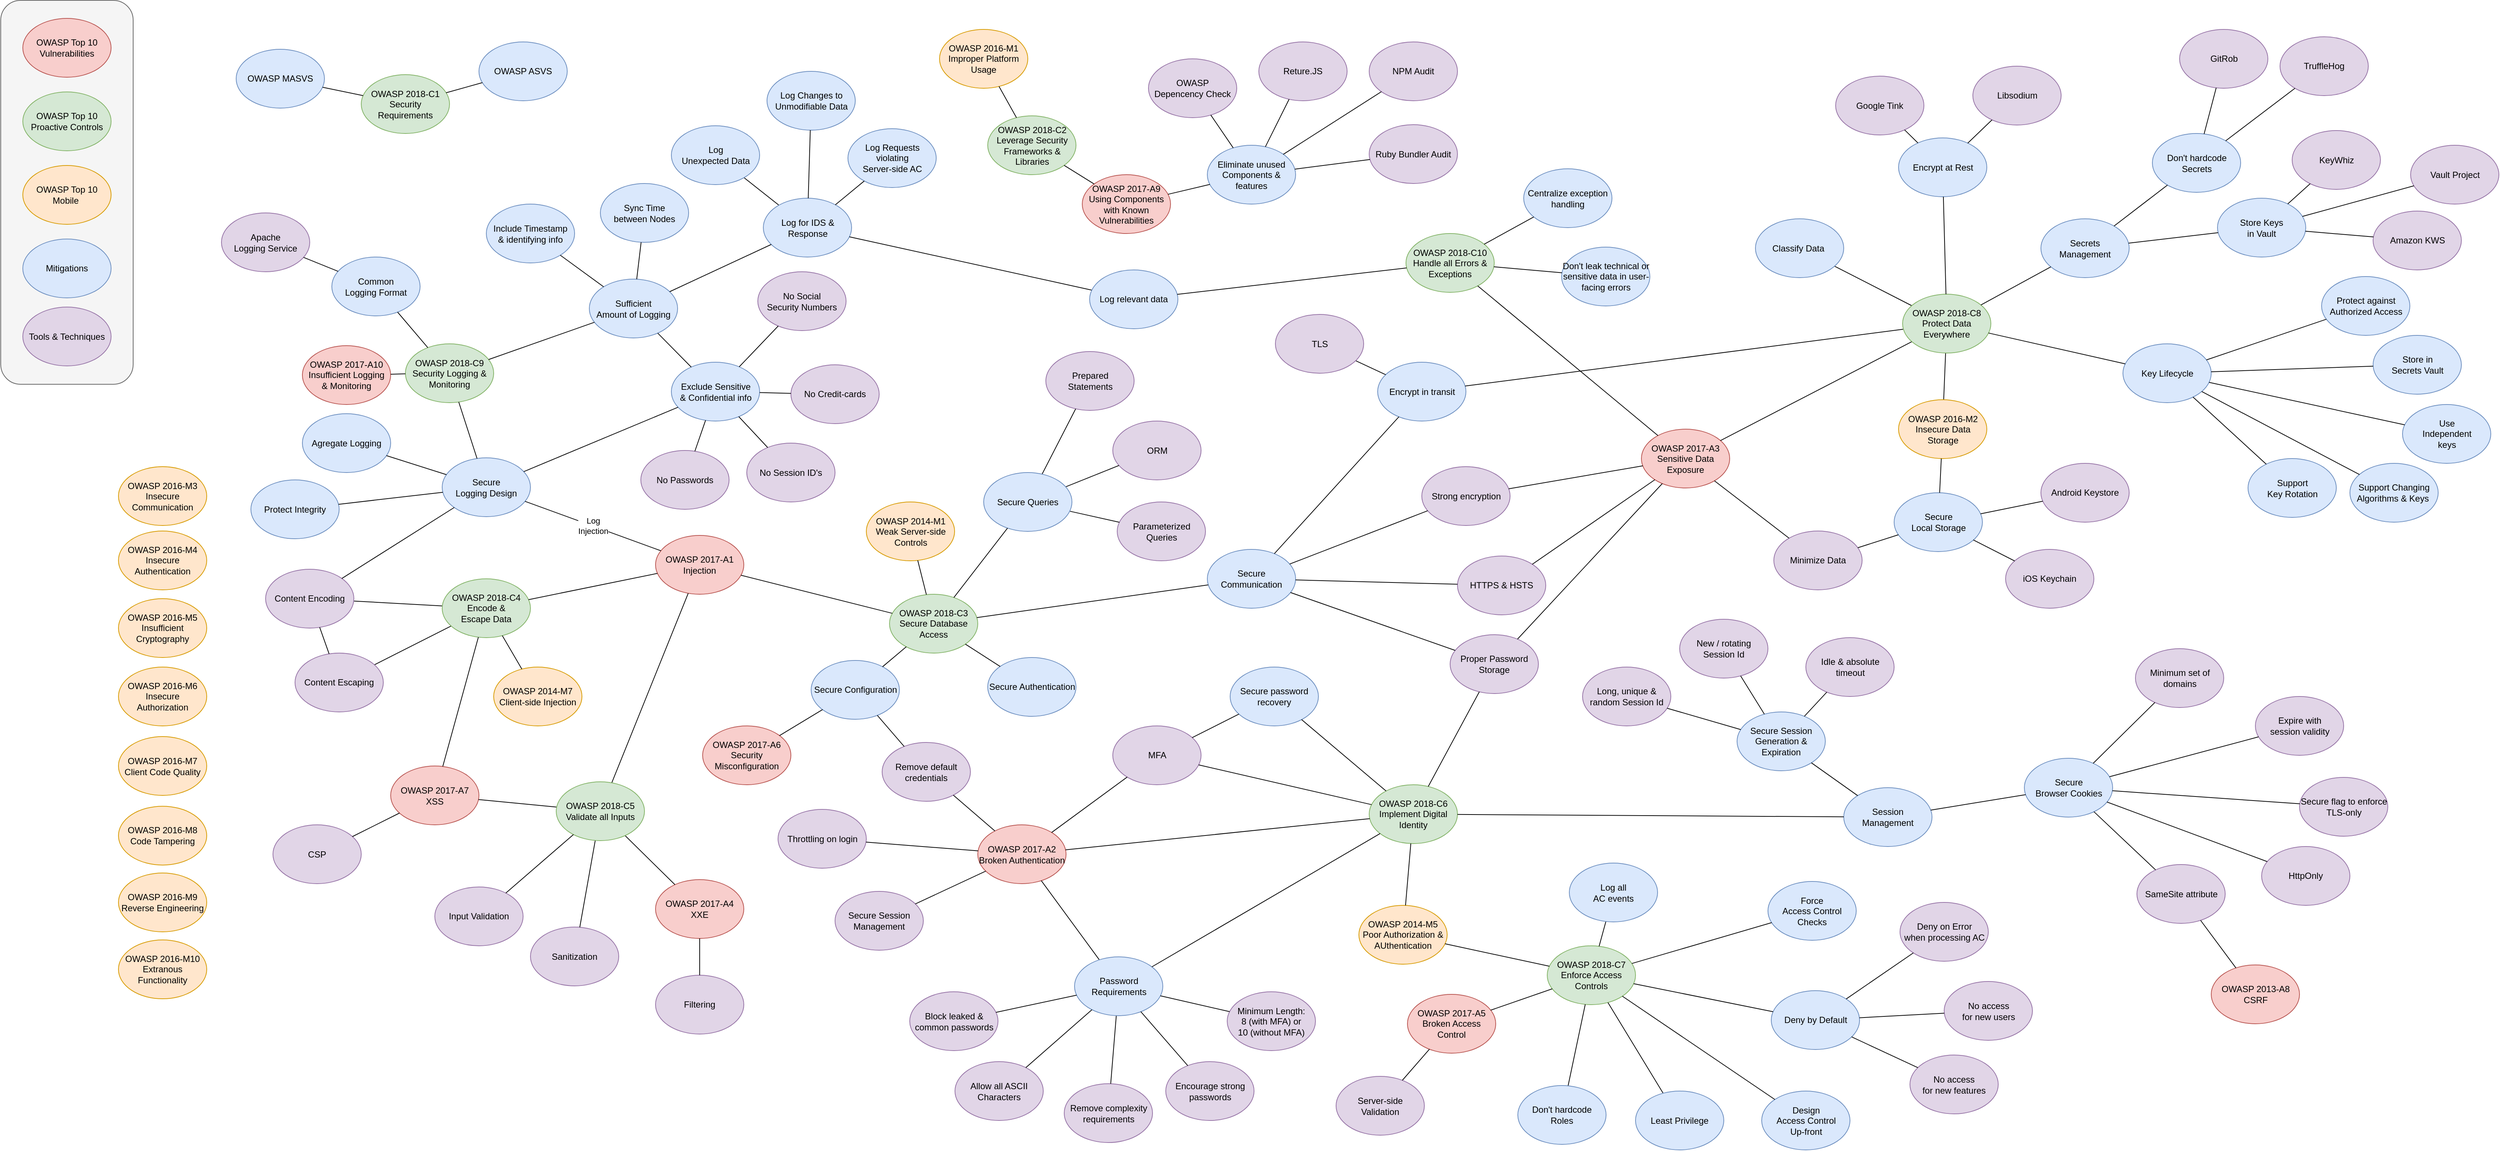 <mxfile version="10.8.0" type="device"><diagram id="zgE6mN4Kq4_tKoocLzxD" name="Page-1"><mxGraphModel dx="3756" dy="1739" grid="1" gridSize="10" guides="1" tooltips="1" connect="1" arrows="1" fold="1" page="1" pageScale="1" pageWidth="1169" pageHeight="827" math="0" shadow="0"><root><mxCell id="0"/><mxCell id="1" parent="0"/><mxCell id="G0k1Lk98otbhr6ImeSVk-266" value="" style="rounded=1;whiteSpace=wrap;html=1;fillColor=#f5f5f5;strokeColor=#666666;fontColor=#333333;" vertex="1" parent="1"><mxGeometry x="20" y="18.5" width="180" height="522" as="geometry"/></mxCell><mxCell id="EWbKMA3D082TKDfF4zn6-1" value="Input Validation" style="ellipse;whiteSpace=wrap;html=1;fillColor=#e1d5e7;strokeColor=#9673a6;" parent="1" vertex="1"><mxGeometry x="610" y="1224" width="120" height="80" as="geometry"/></mxCell><mxCell id="EWbKMA3D082TKDfF4zn6-2" value="OWASP 2017-A1&lt;br&gt;Injection&lt;br&gt;" style="ellipse;whiteSpace=wrap;html=1;fillColor=#f8cecc;strokeColor=#b85450;" parent="1" vertex="1"><mxGeometry x="910" y="746" width="120" height="80" as="geometry"/></mxCell><mxCell id="EWbKMA3D082TKDfF4zn6-5" value="OWASP 2017-A4&lt;br&gt;XXE&lt;br&gt;" style="ellipse;whiteSpace=wrap;html=1;fillColor=#f8cecc;strokeColor=#b85450;" parent="1" vertex="1"><mxGeometry x="910" y="1214" width="120" height="80" as="geometry"/></mxCell><mxCell id="EWbKMA3D082TKDfF4zn6-6" value="OWASP 2017-A7&lt;br&gt;XSS&lt;br&gt;" style="ellipse;whiteSpace=wrap;html=1;fillColor=#f8cecc;strokeColor=#b85450;" parent="1" vertex="1"><mxGeometry x="550" y="1059.5" width="120" height="80" as="geometry"/></mxCell><mxCell id="EWbKMA3D082TKDfF4zn6-8" value="" style="endArrow=none;html=1;" parent="1" source="G0k1Lk98otbhr6ImeSVk-67" target="EWbKMA3D082TKDfF4zn6-5" edge="1"><mxGeometry width="50" height="50" relative="1" as="geometry"><mxPoint x="310" y="520" as="sourcePoint"/><mxPoint x="360" y="470" as="targetPoint"/></mxGeometry></mxCell><mxCell id="EWbKMA3D082TKDfF4zn6-9" value="" style="endArrow=none;html=1;" parent="1" source="G0k1Lk98otbhr6ImeSVk-67" target="EWbKMA3D082TKDfF4zn6-2" edge="1"><mxGeometry width="50" height="50" relative="1" as="geometry"><mxPoint x="422" y="378" as="sourcePoint"/><mxPoint x="520" y="420" as="targetPoint"/></mxGeometry></mxCell><mxCell id="EWbKMA3D082TKDfF4zn6-10" value="" style="endArrow=none;html=1;" parent="1" source="G0k1Lk98otbhr6ImeSVk-67" target="EWbKMA3D082TKDfF4zn6-6" edge="1"><mxGeometry width="50" height="50" relative="1" as="geometry"><mxPoint x="432" y="388" as="sourcePoint"/><mxPoint x="530" y="430" as="targetPoint"/></mxGeometry></mxCell><mxCell id="EWbKMA3D082TKDfF4zn6-11" value="Parameterized&lt;br&gt;Queries&lt;br&gt;" style="ellipse;whiteSpace=wrap;html=1;fillColor=#e1d5e7;strokeColor=#9673a6;" parent="1" vertex="1"><mxGeometry x="1537.5" y="700.5" width="120" height="80" as="geometry"/></mxCell><mxCell id="EWbKMA3D082TKDfF4zn6-13" value="ORM" style="ellipse;whiteSpace=wrap;html=1;fillColor=#e1d5e7;strokeColor=#9673a6;" parent="1" vertex="1"><mxGeometry x="1531.5" y="590.5" width="120" height="80" as="geometry"/></mxCell><mxCell id="EWbKMA3D082TKDfF4zn6-14" value="Prepared&lt;br&gt;Statements" style="ellipse;whiteSpace=wrap;html=1;fillColor=#e1d5e7;strokeColor=#9673a6;" parent="1" vertex="1"><mxGeometry x="1440.5" y="496" width="120" height="80" as="geometry"/></mxCell><mxCell id="EWbKMA3D082TKDfF4zn6-15" value="" style="endArrow=none;html=1;" parent="1" source="EWbKMA3D082TKDfF4zn6-13" target="G0k1Lk98otbhr6ImeSVk-43" edge="1"><mxGeometry width="50" height="50" relative="1" as="geometry"><mxPoint x="60" y="820" as="sourcePoint"/><mxPoint x="110" y="770" as="targetPoint"/></mxGeometry></mxCell><mxCell id="EWbKMA3D082TKDfF4zn6-16" value="" style="endArrow=none;html=1;" parent="1" source="EWbKMA3D082TKDfF4zn6-11" target="G0k1Lk98otbhr6ImeSVk-43" edge="1"><mxGeometry width="50" height="50" relative="1" as="geometry"><mxPoint x="60" y="820" as="sourcePoint"/><mxPoint x="110" y="770" as="targetPoint"/></mxGeometry></mxCell><mxCell id="EWbKMA3D082TKDfF4zn6-17" value="" style="endArrow=none;html=1;" parent="1" source="EWbKMA3D082TKDfF4zn6-14" target="G0k1Lk98otbhr6ImeSVk-43" edge="1"><mxGeometry width="50" height="50" relative="1" as="geometry"><mxPoint x="60" y="820" as="sourcePoint"/><mxPoint x="110" y="770" as="targetPoint"/></mxGeometry></mxCell><mxCell id="G0k1Lk98otbhr6ImeSVk-1" value="OWASP 2017-A2&lt;br&gt;Broken Authentication&lt;br&gt;" style="ellipse;whiteSpace=wrap;html=1;fillColor=#f8cecc;strokeColor=#b85450;" vertex="1" parent="1"><mxGeometry x="1348" y="1139.5" width="120" height="80" as="geometry"/></mxCell><mxCell id="G0k1Lk98otbhr6ImeSVk-2" value="MFA" style="ellipse;whiteSpace=wrap;html=1;fillColor=#e1d5e7;strokeColor=#9673a6;" vertex="1" parent="1"><mxGeometry x="1531.5" y="1005" width="120" height="80" as="geometry"/></mxCell><mxCell id="G0k1Lk98otbhr6ImeSVk-3" value="Block leaked &amp;amp; common passwords" style="ellipse;whiteSpace=wrap;html=1;fillColor=#e1d5e7;strokeColor=#9673a6;" vertex="1" parent="1"><mxGeometry x="1255.5" y="1366.5" width="120" height="80" as="geometry"/></mxCell><mxCell id="G0k1Lk98otbhr6ImeSVk-4" value="Remove default credentials" style="ellipse;whiteSpace=wrap;html=1;fillColor=#e1d5e7;strokeColor=#9673a6;" vertex="1" parent="1"><mxGeometry x="1218" y="1027.5" width="120" height="80" as="geometry"/></mxCell><mxCell id="G0k1Lk98otbhr6ImeSVk-5" value="Secure Session Management" style="ellipse;whiteSpace=wrap;html=1;fillColor=#e1d5e7;strokeColor=#9673a6;" vertex="1" parent="1"><mxGeometry x="1154" y="1230" width="120" height="80" as="geometry"/></mxCell><mxCell id="G0k1Lk98otbhr6ImeSVk-6" value="Throttling on login" style="ellipse;whiteSpace=wrap;html=1;fillColor=#e1d5e7;strokeColor=#9673a6;" vertex="1" parent="1"><mxGeometry x="1076.5" y="1118.5" width="120" height="80" as="geometry"/></mxCell><mxCell id="G0k1Lk98otbhr6ImeSVk-7" value="" style="endArrow=none;html=1;" edge="1" parent="1" source="G0k1Lk98otbhr6ImeSVk-4" target="G0k1Lk98otbhr6ImeSVk-1"><mxGeometry width="50" height="50" relative="1" as="geometry"><mxPoint x="67" y="942" as="sourcePoint"/><mxPoint x="225" y="800" as="targetPoint"/></mxGeometry></mxCell><mxCell id="G0k1Lk98otbhr6ImeSVk-8" value="" style="endArrow=none;html=1;" edge="1" parent="1" source="G0k1Lk98otbhr6ImeSVk-5" target="G0k1Lk98otbhr6ImeSVk-1"><mxGeometry width="50" height="50" relative="1" as="geometry"><mxPoint x="77" y="952" as="sourcePoint"/><mxPoint x="235" y="810" as="targetPoint"/></mxGeometry></mxCell><mxCell id="G0k1Lk98otbhr6ImeSVk-9" value="" style="endArrow=none;html=1;" edge="1" parent="1" source="G0k1Lk98otbhr6ImeSVk-75" target="G0k1Lk98otbhr6ImeSVk-1"><mxGeometry width="50" height="50" relative="1" as="geometry"><mxPoint x="87" y="962" as="sourcePoint"/><mxPoint x="245" y="820" as="targetPoint"/></mxGeometry></mxCell><mxCell id="G0k1Lk98otbhr6ImeSVk-10" value="" style="endArrow=none;html=1;" edge="1" parent="1" source="G0k1Lk98otbhr6ImeSVk-2" target="G0k1Lk98otbhr6ImeSVk-1"><mxGeometry width="50" height="50" relative="1" as="geometry"><mxPoint x="97" y="972" as="sourcePoint"/><mxPoint x="255" y="830" as="targetPoint"/></mxGeometry></mxCell><mxCell id="G0k1Lk98otbhr6ImeSVk-11" value="" style="endArrow=none;html=1;" edge="1" parent="1" source="G0k1Lk98otbhr6ImeSVk-6" target="G0k1Lk98otbhr6ImeSVk-1"><mxGeometry width="50" height="50" relative="1" as="geometry"><mxPoint x="107" y="982" as="sourcePoint"/><mxPoint x="265" y="840" as="targetPoint"/></mxGeometry></mxCell><mxCell id="G0k1Lk98otbhr6ImeSVk-12" value="OWASP 2017-A3&lt;br&gt;Sensitive Data Exposure&lt;br&gt;" style="ellipse;whiteSpace=wrap;html=1;fillColor=#f8cecc;strokeColor=#b85450;" vertex="1" parent="1"><mxGeometry x="2250" y="601.5" width="120" height="80" as="geometry"/></mxCell><mxCell id="G0k1Lk98otbhr6ImeSVk-13" value="Minimize Data" style="ellipse;whiteSpace=wrap;html=1;fillColor=#e1d5e7;strokeColor=#9673a6;" vertex="1" parent="1"><mxGeometry x="2430" y="740" width="120" height="80" as="geometry"/></mxCell><mxCell id="G0k1Lk98otbhr6ImeSVk-14" value="Encrypt in transit" style="ellipse;whiteSpace=wrap;html=1;fillColor=#dae8fc;strokeColor=#6c8ebf;" vertex="1" parent="1"><mxGeometry x="1891.5" y="510.5" width="120" height="80" as="geometry"/></mxCell><mxCell id="G0k1Lk98otbhr6ImeSVk-15" value="Strong encryption" style="ellipse;whiteSpace=wrap;html=1;fillColor=#e1d5e7;strokeColor=#9673a6;" vertex="1" parent="1"><mxGeometry x="1951.5" y="652.5" width="120" height="80" as="geometry"/></mxCell><mxCell id="G0k1Lk98otbhr6ImeSVk-16" value="HTTPS &amp;amp; HSTS" style="ellipse;whiteSpace=wrap;html=1;fillColor=#e1d5e7;strokeColor=#9673a6;" vertex="1" parent="1"><mxGeometry x="2000" y="774" width="120" height="80" as="geometry"/></mxCell><mxCell id="G0k1Lk98otbhr6ImeSVk-17" value="Proper Password Storage" style="ellipse;whiteSpace=wrap;html=1;fillColor=#e1d5e7;strokeColor=#9673a6;" vertex="1" parent="1"><mxGeometry x="1990" y="881" width="120" height="80" as="geometry"/></mxCell><mxCell id="G0k1Lk98otbhr6ImeSVk-18" value="" style="endArrow=none;html=1;" edge="1" parent="1" source="G0k1Lk98otbhr6ImeSVk-14" target="G0k1Lk98otbhr6ImeSVk-134"><mxGeometry width="50" height="50" relative="1" as="geometry"><mxPoint x="751.5" y="1000" as="sourcePoint"/><mxPoint x="751" y="945" as="targetPoint"/></mxGeometry></mxCell><mxCell id="G0k1Lk98otbhr6ImeSVk-19" value="" style="endArrow=none;html=1;" edge="1" parent="1" source="G0k1Lk98otbhr6ImeSVk-15" target="G0k1Lk98otbhr6ImeSVk-12"><mxGeometry width="50" height="50" relative="1" as="geometry"><mxPoint x="834" y="977" as="sourcePoint"/><mxPoint x="793" y="933" as="targetPoint"/></mxGeometry></mxCell><mxCell id="G0k1Lk98otbhr6ImeSVk-20" value="" style="endArrow=none;html=1;" edge="1" parent="1" source="G0k1Lk98otbhr6ImeSVk-13" target="G0k1Lk98otbhr6ImeSVk-12"><mxGeometry width="50" height="50" relative="1" as="geometry"><mxPoint x="668" y="977" as="sourcePoint"/><mxPoint x="709" y="933" as="targetPoint"/></mxGeometry></mxCell><mxCell id="G0k1Lk98otbhr6ImeSVk-21" value="" style="endArrow=none;html=1;" edge="1" parent="1" source="G0k1Lk98otbhr6ImeSVk-17" target="G0k1Lk98otbhr6ImeSVk-12"><mxGeometry width="50" height="50" relative="1" as="geometry"><mxPoint x="626" y="925" as="sourcePoint"/><mxPoint x="691" y="905" as="targetPoint"/></mxGeometry></mxCell><mxCell id="G0k1Lk98otbhr6ImeSVk-22" value="" style="endArrow=none;html=1;" edge="1" parent="1" source="G0k1Lk98otbhr6ImeSVk-16" target="G0k1Lk98otbhr6ImeSVk-12"><mxGeometry width="50" height="50" relative="1" as="geometry"><mxPoint x="861.194" y="901.785" as="sourcePoint"/><mxPoint x="811" y="905" as="targetPoint"/></mxGeometry></mxCell><mxCell id="G0k1Lk98otbhr6ImeSVk-23" value="Filtering" style="ellipse;whiteSpace=wrap;html=1;fillColor=#e1d5e7;strokeColor=#9673a6;" vertex="1" parent="1"><mxGeometry x="910" y="1344" width="120" height="80" as="geometry"/></mxCell><mxCell id="G0k1Lk98otbhr6ImeSVk-24" value="Sanitization" style="ellipse;whiteSpace=wrap;html=1;fillColor=#e1d5e7;strokeColor=#9673a6;" vertex="1" parent="1"><mxGeometry x="740" y="1278.5" width="120" height="80" as="geometry"/></mxCell><mxCell id="G0k1Lk98otbhr6ImeSVk-25" value="" style="endArrow=none;html=1;" edge="1" parent="1" source="G0k1Lk98otbhr6ImeSVk-67" target="G0k1Lk98otbhr6ImeSVk-24"><mxGeometry width="50" height="50" relative="1" as="geometry"><mxPoint x="250" y="1000" as="sourcePoint"/><mxPoint x="300" y="950" as="targetPoint"/></mxGeometry></mxCell><mxCell id="G0k1Lk98otbhr6ImeSVk-26" value="" style="endArrow=none;html=1;" edge="1" parent="1" source="EWbKMA3D082TKDfF4zn6-5" target="G0k1Lk98otbhr6ImeSVk-23"><mxGeometry width="50" height="50" relative="1" as="geometry"><mxPoint x="250" y="1070" as="sourcePoint"/><mxPoint x="300" y="1020" as="targetPoint"/></mxGeometry></mxCell><mxCell id="G0k1Lk98otbhr6ImeSVk-27" value="OWASP 2017-A5&lt;br&gt;Broken Access Control&lt;br&gt;" style="ellipse;whiteSpace=wrap;html=1;fillColor=#f8cecc;strokeColor=#b85450;" vertex="1" parent="1"><mxGeometry x="1932" y="1370" width="120" height="80" as="geometry"/></mxCell><mxCell id="G0k1Lk98otbhr6ImeSVk-28" value="Server-side&lt;br&gt;Validation" style="ellipse;whiteSpace=wrap;html=1;fillColor=#e1d5e7;strokeColor=#9673a6;" vertex="1" parent="1"><mxGeometry x="1835" y="1481.5" width="120" height="80" as="geometry"/></mxCell><mxCell id="G0k1Lk98otbhr6ImeSVk-29" value="" style="endArrow=none;html=1;" edge="1" parent="1" source="G0k1Lk98otbhr6ImeSVk-28" target="G0k1Lk98otbhr6ImeSVk-27"><mxGeometry width="50" height="50" relative="1" as="geometry"><mxPoint x="250" y="1000" as="sourcePoint"/><mxPoint x="300" y="950" as="targetPoint"/></mxGeometry></mxCell><mxCell id="G0k1Lk98otbhr6ImeSVk-32" value="" style="endArrow=none;html=1;" edge="1" parent="1" source="G0k1Lk98otbhr6ImeSVk-62" target="G0k1Lk98otbhr6ImeSVk-31"><mxGeometry width="50" height="50" relative="1" as="geometry"><mxPoint x="270" y="160" as="sourcePoint"/><mxPoint x="320" y="110" as="targetPoint"/></mxGeometry></mxCell><mxCell id="G0k1Lk98otbhr6ImeSVk-33" value="" style="endArrow=none;html=1;" edge="1" parent="1" source="G0k1Lk98otbhr6ImeSVk-30" target="G0k1Lk98otbhr6ImeSVk-62"><mxGeometry width="50" height="50" relative="1" as="geometry"><mxPoint x="270" y="230" as="sourcePoint"/><mxPoint x="320" y="180" as="targetPoint"/></mxGeometry></mxCell><mxCell id="G0k1Lk98otbhr6ImeSVk-34" value="CSP" style="ellipse;whiteSpace=wrap;html=1;fillColor=#e1d5e7;strokeColor=#9673a6;" vertex="1" parent="1"><mxGeometry x="390" y="1139.5" width="120" height="80" as="geometry"/></mxCell><mxCell id="G0k1Lk98otbhr6ImeSVk-37" value="" style="endArrow=none;html=1;" edge="1" parent="1" source="EWbKMA3D082TKDfF4zn6-6" target="G0k1Lk98otbhr6ImeSVk-34"><mxGeometry width="50" height="50" relative="1" as="geometry"><mxPoint x="840" y="325" as="sourcePoint"/><mxPoint x="890" y="275" as="targetPoint"/></mxGeometry></mxCell><mxCell id="G0k1Lk98otbhr6ImeSVk-38" value="OWASP 2017-A9&lt;br&gt;Using Components with Known Vulnerabilities&lt;br&gt;" style="ellipse;whiteSpace=wrap;html=1;fillColor=#f8cecc;strokeColor=#b85450;" vertex="1" parent="1"><mxGeometry x="1490" y="255.5" width="120" height="80" as="geometry"/></mxCell><mxCell id="G0k1Lk98otbhr6ImeSVk-39" value="OWASP 2018-C2&lt;br&gt;Leverage Security Frameworks &amp;amp; Libraries&lt;br&gt;" style="ellipse;whiteSpace=wrap;html=1;fillColor=#d5e8d4;strokeColor=#82b366;" vertex="1" parent="1"><mxGeometry x="1361.5" y="175.5" width="120" height="80" as="geometry"/></mxCell><mxCell id="G0k1Lk98otbhr6ImeSVk-40" value="" style="endArrow=none;html=1;" edge="1" parent="1" source="G0k1Lk98otbhr6ImeSVk-39" target="G0k1Lk98otbhr6ImeSVk-38"><mxGeometry width="50" height="50" relative="1" as="geometry"><mxPoint x="60" y="1060" as="sourcePoint"/><mxPoint x="110" y="1010" as="targetPoint"/></mxGeometry></mxCell><mxCell id="G0k1Lk98otbhr6ImeSVk-41" value="OWASP 2018-C3&lt;br&gt;Secure Database Access&lt;br&gt;" style="ellipse;whiteSpace=wrap;html=1;fillColor=#d5e8d4;strokeColor=#82b366;" vertex="1" parent="1"><mxGeometry x="1228" y="826" width="120" height="80" as="geometry"/></mxCell><mxCell id="G0k1Lk98otbhr6ImeSVk-42" value="" style="endArrow=none;html=1;" edge="1" parent="1" source="G0k1Lk98otbhr6ImeSVk-41" target="EWbKMA3D082TKDfF4zn6-2"><mxGeometry width="50" height="50" relative="1" as="geometry"><mxPoint x="545.653" y="542.988" as="sourcePoint"/><mxPoint x="300" y="1020" as="targetPoint"/></mxGeometry></mxCell><mxCell id="G0k1Lk98otbhr6ImeSVk-43" value="Secure Queries" style="ellipse;whiteSpace=wrap;html=1;fillColor=#dae8fc;strokeColor=#6c8ebf;" vertex="1" parent="1"><mxGeometry x="1356" y="660.5" width="120" height="80" as="geometry"/></mxCell><mxCell id="G0k1Lk98otbhr6ImeSVk-44" value="" style="endArrow=none;html=1;" edge="1" parent="1" source="G0k1Lk98otbhr6ImeSVk-43" target="G0k1Lk98otbhr6ImeSVk-41"><mxGeometry width="50" height="50" relative="1" as="geometry"><mxPoint x="10" y="1060" as="sourcePoint"/><mxPoint x="60" y="1010" as="targetPoint"/></mxGeometry></mxCell><mxCell id="G0k1Lk98otbhr6ImeSVk-45" value="Secure Configuration" style="ellipse;whiteSpace=wrap;html=1;fillColor=#dae8fc;strokeColor=#6c8ebf;" vertex="1" parent="1"><mxGeometry x="1121.5" y="916" width="120" height="80" as="geometry"/></mxCell><mxCell id="G0k1Lk98otbhr6ImeSVk-46" value="Secure Authentication" style="ellipse;whiteSpace=wrap;html=1;fillColor=#dae8fc;strokeColor=#6c8ebf;" vertex="1" parent="1"><mxGeometry x="1361.5" y="912" width="120" height="80" as="geometry"/></mxCell><mxCell id="G0k1Lk98otbhr6ImeSVk-49" value="Secure Communication" style="ellipse;whiteSpace=wrap;html=1;fillColor=#dae8fc;strokeColor=#6c8ebf;" vertex="1" parent="1"><mxGeometry x="1660" y="765" width="120" height="80" as="geometry"/></mxCell><mxCell id="G0k1Lk98otbhr6ImeSVk-50" value="" style="endArrow=none;html=1;" edge="1" parent="1" source="G0k1Lk98otbhr6ImeSVk-46" target="G0k1Lk98otbhr6ImeSVk-41"><mxGeometry width="50" height="50" relative="1" as="geometry"><mxPoint x="10" y="1370" as="sourcePoint"/><mxPoint x="60" y="1320" as="targetPoint"/></mxGeometry></mxCell><mxCell id="G0k1Lk98otbhr6ImeSVk-51" value="" style="endArrow=none;html=1;" edge="1" parent="1" source="G0k1Lk98otbhr6ImeSVk-49" target="G0k1Lk98otbhr6ImeSVk-41"><mxGeometry width="50" height="50" relative="1" as="geometry"><mxPoint x="10" y="1440" as="sourcePoint"/><mxPoint x="60" y="1390" as="targetPoint"/></mxGeometry></mxCell><mxCell id="G0k1Lk98otbhr6ImeSVk-52" value="" style="endArrow=none;html=1;" edge="1" parent="1" source="G0k1Lk98otbhr6ImeSVk-45" target="G0k1Lk98otbhr6ImeSVk-41"><mxGeometry width="50" height="50" relative="1" as="geometry"><mxPoint x="10" y="1510" as="sourcePoint"/><mxPoint x="60" y="1460" as="targetPoint"/></mxGeometry></mxCell><mxCell id="G0k1Lk98otbhr6ImeSVk-53" value="OWASP 2017-A6&lt;br&gt;Security Misconfiguration&lt;br&gt;" style="ellipse;whiteSpace=wrap;html=1;fillColor=#f8cecc;strokeColor=#b85450;" vertex="1" parent="1"><mxGeometry x="974" y="1005" width="120" height="80" as="geometry"/></mxCell><mxCell id="G0k1Lk98otbhr6ImeSVk-54" value="" style="endArrow=none;html=1;" edge="1" parent="1" source="G0k1Lk98otbhr6ImeSVk-53" target="G0k1Lk98otbhr6ImeSVk-45"><mxGeometry width="50" height="50" relative="1" as="geometry"><mxPoint x="10" y="1370" as="sourcePoint"/><mxPoint x="60" y="1320" as="targetPoint"/></mxGeometry></mxCell><mxCell id="G0k1Lk98otbhr6ImeSVk-55" value="" style="endArrow=none;html=1;" edge="1" parent="1" source="G0k1Lk98otbhr6ImeSVk-4" target="G0k1Lk98otbhr6ImeSVk-45"><mxGeometry width="50" height="50" relative="1" as="geometry"><mxPoint x="10" y="1370" as="sourcePoint"/><mxPoint x="60" y="1320" as="targetPoint"/></mxGeometry></mxCell><mxCell id="G0k1Lk98otbhr6ImeSVk-56" value="" style="endArrow=none;html=1;" edge="1" parent="1" source="G0k1Lk98otbhr6ImeSVk-17" target="G0k1Lk98otbhr6ImeSVk-49"><mxGeometry width="50" height="50" relative="1" as="geometry"><mxPoint x="675" y="732.5" as="sourcePoint"/><mxPoint x="725" y="682.5" as="targetPoint"/></mxGeometry></mxCell><mxCell id="G0k1Lk98otbhr6ImeSVk-57" value="" style="endArrow=none;html=1;" edge="1" parent="1" source="G0k1Lk98otbhr6ImeSVk-15" target="G0k1Lk98otbhr6ImeSVk-49"><mxGeometry width="50" height="50" relative="1" as="geometry"><mxPoint x="685" y="742.5" as="sourcePoint"/><mxPoint x="735" y="692.5" as="targetPoint"/></mxGeometry></mxCell><mxCell id="G0k1Lk98otbhr6ImeSVk-58" value="" style="endArrow=none;html=1;" edge="1" parent="1" source="G0k1Lk98otbhr6ImeSVk-49" target="G0k1Lk98otbhr6ImeSVk-16"><mxGeometry width="50" height="50" relative="1" as="geometry"><mxPoint x="695" y="752.5" as="sourcePoint"/><mxPoint x="745" y="702.5" as="targetPoint"/></mxGeometry></mxCell><mxCell id="G0k1Lk98otbhr6ImeSVk-59" value="" style="endArrow=none;html=1;" edge="1" parent="1" source="G0k1Lk98otbhr6ImeSVk-14" target="G0k1Lk98otbhr6ImeSVk-49"><mxGeometry width="50" height="50" relative="1" as="geometry"><mxPoint x="705" y="762.5" as="sourcePoint"/><mxPoint x="755" y="712.5" as="targetPoint"/></mxGeometry></mxCell><mxCell id="G0k1Lk98otbhr6ImeSVk-60" value="OWASP 2014-M1&lt;br&gt;Weak Server-side Controls&lt;br&gt;" style="ellipse;whiteSpace=wrap;html=1;fillColor=#ffe6cc;strokeColor=#d79b00;" vertex="1" parent="1"><mxGeometry x="1196.5" y="700.5" width="120" height="80" as="geometry"/></mxCell><mxCell id="G0k1Lk98otbhr6ImeSVk-61" value="" style="endArrow=none;html=1;" edge="1" parent="1" source="G0k1Lk98otbhr6ImeSVk-41" target="G0k1Lk98otbhr6ImeSVk-60"><mxGeometry width="50" height="50" relative="1" as="geometry"><mxPoint x="10" y="1320" as="sourcePoint"/><mxPoint x="60" y="1270" as="targetPoint"/></mxGeometry></mxCell><mxCell id="G0k1Lk98otbhr6ImeSVk-62" value="OWASP 2018-C4&lt;br&gt;Encode &amp;amp; &lt;br&gt;Escape Data&lt;br&gt;" style="ellipse;whiteSpace=wrap;html=1;fillColor=#d5e8d4;strokeColor=#82b366;" vertex="1" parent="1"><mxGeometry x="620" y="805" width="120" height="80" as="geometry"/></mxCell><mxCell id="G0k1Lk98otbhr6ImeSVk-63" value="" style="endArrow=none;html=1;" edge="1" parent="1" source="G0k1Lk98otbhr6ImeSVk-62" target="EWbKMA3D082TKDfF4zn6-6"><mxGeometry width="50" height="50" relative="1" as="geometry"><mxPoint x="200" y="1330" as="sourcePoint"/><mxPoint x="250" y="1280" as="targetPoint"/></mxGeometry></mxCell><mxCell id="G0k1Lk98otbhr6ImeSVk-64" value="" style="endArrow=none;html=1;" edge="1" parent="1" source="EWbKMA3D082TKDfF4zn6-2" target="G0k1Lk98otbhr6ImeSVk-62"><mxGeometry width="50" height="50" relative="1" as="geometry"><mxPoint x="472.55" y="141.313" as="sourcePoint"/><mxPoint x="552.676" y="158.188" as="targetPoint"/></mxGeometry></mxCell><mxCell id="G0k1Lk98otbhr6ImeSVk-65" value="OWASP 2014-M7&lt;br&gt;Client-side Injection&lt;br&gt;" style="ellipse;whiteSpace=wrap;html=1;fillColor=#ffe6cc;strokeColor=#d79b00;" vertex="1" parent="1"><mxGeometry x="690" y="925" width="120" height="80" as="geometry"/></mxCell><mxCell id="G0k1Lk98otbhr6ImeSVk-66" value="" style="endArrow=none;html=1;" edge="1" parent="1" source="G0k1Lk98otbhr6ImeSVk-65" target="G0k1Lk98otbhr6ImeSVk-62"><mxGeometry width="50" height="50" relative="1" as="geometry"><mxPoint x="472.55" y="141.313" as="sourcePoint"/><mxPoint x="552.676" y="158.188" as="targetPoint"/></mxGeometry></mxCell><mxCell id="G0k1Lk98otbhr6ImeSVk-67" value="OWASP 2018-C5&lt;br&gt;Validate all Inputs&lt;br&gt;" style="ellipse;whiteSpace=wrap;html=1;fillColor=#d5e8d4;strokeColor=#82b366;" vertex="1" parent="1"><mxGeometry x="775" y="1081" width="120" height="80" as="geometry"/></mxCell><mxCell id="G0k1Lk98otbhr6ImeSVk-68" value="" style="endArrow=none;html=1;" edge="1" parent="1" source="EWbKMA3D082TKDfF4zn6-1" target="G0k1Lk98otbhr6ImeSVk-67"><mxGeometry width="50" height="50" relative="1" as="geometry"><mxPoint x="200" y="1330" as="sourcePoint"/><mxPoint x="250" y="1280" as="targetPoint"/></mxGeometry></mxCell><mxCell id="G0k1Lk98otbhr6ImeSVk-69" value="OWASP 2018-C6 Implement Digital Identity&lt;br&gt;" style="ellipse;whiteSpace=wrap;html=1;fillColor=#d5e8d4;strokeColor=#82b366;" vertex="1" parent="1"><mxGeometry x="1880" y="1085" width="120" height="80" as="geometry"/></mxCell><mxCell id="G0k1Lk98otbhr6ImeSVk-70" value="" style="endArrow=none;html=1;" edge="1" parent="1" source="G0k1Lk98otbhr6ImeSVk-69" target="G0k1Lk98otbhr6ImeSVk-2"><mxGeometry width="50" height="50" relative="1" as="geometry"><mxPoint x="10" y="1400" as="sourcePoint"/><mxPoint x="60" y="1350" as="targetPoint"/></mxGeometry></mxCell><mxCell id="G0k1Lk98otbhr6ImeSVk-71" value="" style="endArrow=none;html=1;" edge="1" parent="1" source="G0k1Lk98otbhr6ImeSVk-17" target="G0k1Lk98otbhr6ImeSVk-69"><mxGeometry width="50" height="50" relative="1" as="geometry"><mxPoint x="10" y="1400" as="sourcePoint"/><mxPoint x="60" y="1350" as="targetPoint"/></mxGeometry></mxCell><mxCell id="G0k1Lk98otbhr6ImeSVk-72" value="Remove complexity requirements" style="ellipse;whiteSpace=wrap;html=1;fillColor=#e1d5e7;strokeColor=#9673a6;" vertex="1" parent="1"><mxGeometry x="1465.5" y="1491.5" width="120" height="80" as="geometry"/></mxCell><mxCell id="G0k1Lk98otbhr6ImeSVk-73" value="" style="endArrow=none;html=1;" edge="1" parent="1" source="G0k1Lk98otbhr6ImeSVk-72" target="G0k1Lk98otbhr6ImeSVk-75"><mxGeometry width="50" height="50" relative="1" as="geometry"><mxPoint x="10" y="1320" as="sourcePoint"/><mxPoint x="60" y="1270" as="targetPoint"/></mxGeometry></mxCell><mxCell id="G0k1Lk98otbhr6ImeSVk-74" value="Encourage strong passwords" style="ellipse;whiteSpace=wrap;html=1;fillColor=#e1d5e7;strokeColor=#9673a6;" vertex="1" parent="1"><mxGeometry x="1603.5" y="1461.5" width="120" height="80" as="geometry"/></mxCell><mxCell id="G0k1Lk98otbhr6ImeSVk-75" value="Password Requirements" style="ellipse;whiteSpace=wrap;html=1;fillColor=#dae8fc;strokeColor=#6c8ebf;" vertex="1" parent="1"><mxGeometry x="1479.5" y="1319" width="120" height="80" as="geometry"/></mxCell><mxCell id="G0k1Lk98otbhr6ImeSVk-78" value="Allow all ASCII Characters" style="ellipse;whiteSpace=wrap;html=1;fillColor=#e1d5e7;strokeColor=#9673a6;" vertex="1" parent="1"><mxGeometry x="1317" y="1461.5" width="120" height="80" as="geometry"/></mxCell><mxCell id="G0k1Lk98otbhr6ImeSVk-79" value="" style="endArrow=none;html=1;" edge="1" parent="1" source="G0k1Lk98otbhr6ImeSVk-78" target="G0k1Lk98otbhr6ImeSVk-75"><mxGeometry width="50" height="50" relative="1" as="geometry"><mxPoint x="10" y="1500" as="sourcePoint"/><mxPoint x="60" y="1450" as="targetPoint"/></mxGeometry></mxCell><mxCell id="G0k1Lk98otbhr6ImeSVk-80" value="" style="endArrow=none;html=1;" edge="1" parent="1" source="G0k1Lk98otbhr6ImeSVk-74" target="G0k1Lk98otbhr6ImeSVk-75"><mxGeometry width="50" height="50" relative="1" as="geometry"><mxPoint x="476.103" y="1251.468" as="sourcePoint"/><mxPoint x="493.671" y="1210.99" as="targetPoint"/></mxGeometry></mxCell><mxCell id="G0k1Lk98otbhr6ImeSVk-81" value="Minimum Length:&lt;br&gt;8 (with MFA) or &lt;br&gt;10 (without MFA)" style="ellipse;whiteSpace=wrap;html=1;fillColor=#e1d5e7;strokeColor=#9673a6;" vertex="1" parent="1"><mxGeometry x="1687" y="1366.5" width="120" height="80" as="geometry"/></mxCell><mxCell id="G0k1Lk98otbhr6ImeSVk-82" value="" style="endArrow=none;html=1;" edge="1" parent="1" source="G0k1Lk98otbhr6ImeSVk-75" target="G0k1Lk98otbhr6ImeSVk-81"><mxGeometry width="50" height="50" relative="1" as="geometry"><mxPoint x="10" y="1580" as="sourcePoint"/><mxPoint x="60" y="1530" as="targetPoint"/></mxGeometry></mxCell><mxCell id="G0k1Lk98otbhr6ImeSVk-83" value="" style="endArrow=none;html=1;" edge="1" parent="1" source="G0k1Lk98otbhr6ImeSVk-3" target="G0k1Lk98otbhr6ImeSVk-75"><mxGeometry width="50" height="50" relative="1" as="geometry"><mxPoint x="10" y="1580" as="sourcePoint"/><mxPoint x="60" y="1530" as="targetPoint"/></mxGeometry></mxCell><mxCell id="G0k1Lk98otbhr6ImeSVk-84" value="" style="endArrow=none;html=1;" edge="1" parent="1" source="G0k1Lk98otbhr6ImeSVk-75" target="G0k1Lk98otbhr6ImeSVk-69"><mxGeometry width="50" height="50" relative="1" as="geometry"><mxPoint x="10" y="1580" as="sourcePoint"/><mxPoint x="60" y="1530" as="targetPoint"/></mxGeometry></mxCell><mxCell id="G0k1Lk98otbhr6ImeSVk-85" value="OWASP Top 10 Vulnerabilities&lt;br&gt;" style="ellipse;whiteSpace=wrap;html=1;fillColor=#f8cecc;strokeColor=#b85450;" vertex="1" parent="1"><mxGeometry x="50" y="43" width="120" height="80" as="geometry"/></mxCell><mxCell id="G0k1Lk98otbhr6ImeSVk-86" value="OWASP Top 10 Proactive Controls&lt;br&gt;" style="ellipse;whiteSpace=wrap;html=1;fillColor=#d5e8d4;strokeColor=#82b366;" vertex="1" parent="1"><mxGeometry x="50" y="143" width="120" height="80" as="geometry"/></mxCell><mxCell id="G0k1Lk98otbhr6ImeSVk-87" value="OWASP Top 10&lt;br&gt;Mobile&amp;nbsp;&lt;br&gt;" style="ellipse;whiteSpace=wrap;html=1;fillColor=#ffe6cc;strokeColor=#d79b00;" vertex="1" parent="1"><mxGeometry x="50" y="243" width="120" height="80" as="geometry"/></mxCell><mxCell id="G0k1Lk98otbhr6ImeSVk-88" value="Mitigations" style="ellipse;whiteSpace=wrap;html=1;fillColor=#dae8fc;strokeColor=#6c8ebf;" vertex="1" parent="1"><mxGeometry x="50" y="343" width="120" height="80" as="geometry"/></mxCell><mxCell id="G0k1Lk98otbhr6ImeSVk-89" value="Tools &amp;amp; Techniques" style="ellipse;whiteSpace=wrap;html=1;fillColor=#e1d5e7;strokeColor=#9673a6;" vertex="1" parent="1"><mxGeometry x="50" y="435.5" width="120" height="80" as="geometry"/></mxCell><mxCell id="G0k1Lk98otbhr6ImeSVk-90" value="Secure password recovery" style="ellipse;whiteSpace=wrap;html=1;fillColor=#dae8fc;strokeColor=#6c8ebf;" vertex="1" parent="1"><mxGeometry x="1691" y="925" width="120" height="80" as="geometry"/></mxCell><mxCell id="G0k1Lk98otbhr6ImeSVk-91" value="" style="endArrow=none;html=1;" edge="1" parent="1" source="G0k1Lk98otbhr6ImeSVk-69" target="G0k1Lk98otbhr6ImeSVk-90"><mxGeometry width="50" height="50" relative="1" as="geometry"><mxPoint x="415" y="1122.5" as="sourcePoint"/><mxPoint x="285" y="1122.5" as="targetPoint"/></mxGeometry></mxCell><mxCell id="G0k1Lk98otbhr6ImeSVk-92" value="" style="endArrow=none;html=1;" edge="1" parent="1" source="G0k1Lk98otbhr6ImeSVk-90" target="G0k1Lk98otbhr6ImeSVk-2"><mxGeometry width="50" height="50" relative="1" as="geometry"><mxPoint x="425" y="1132.5" as="sourcePoint"/><mxPoint x="295" y="1132.5" as="targetPoint"/></mxGeometry></mxCell><mxCell id="G0k1Lk98otbhr6ImeSVk-94" value="Session&lt;br&gt;Management" style="ellipse;whiteSpace=wrap;html=1;fillColor=#dae8fc;strokeColor=#6c8ebf;" vertex="1" parent="1"><mxGeometry x="2525" y="1089" width="120" height="80" as="geometry"/></mxCell><mxCell id="G0k1Lk98otbhr6ImeSVk-95" value="" style="endArrow=none;html=1;" edge="1" parent="1" source="G0k1Lk98otbhr6ImeSVk-94" target="G0k1Lk98otbhr6ImeSVk-69"><mxGeometry width="50" height="50" relative="1" as="geometry"><mxPoint x="574.287" y="1322.602" as="sourcePoint"/><mxPoint x="585.625" y="1219.894" as="targetPoint"/></mxGeometry></mxCell><mxCell id="G0k1Lk98otbhr6ImeSVk-96" value="Secure Session Generation &amp;amp; Expiration" style="ellipse;whiteSpace=wrap;html=1;fillColor=#dae8fc;strokeColor=#6c8ebf;" vertex="1" parent="1"><mxGeometry x="2380" y="986" width="120" height="80" as="geometry"/></mxCell><mxCell id="G0k1Lk98otbhr6ImeSVk-97" value="" style="endArrow=none;html=1;" edge="1" parent="1" source="G0k1Lk98otbhr6ImeSVk-96" target="G0k1Lk98otbhr6ImeSVk-94"><mxGeometry width="50" height="50" relative="1" as="geometry"><mxPoint x="813.748" y="1236.085" as="sourcePoint"/><mxPoint x="646.238" y="1193.941" as="targetPoint"/></mxGeometry></mxCell><mxCell id="G0k1Lk98otbhr6ImeSVk-98" value="Long, unique &amp;amp; random Session Id" style="ellipse;whiteSpace=wrap;html=1;fillColor=#e1d5e7;strokeColor=#9673a6;" vertex="1" parent="1"><mxGeometry x="2170" y="925" width="120" height="80" as="geometry"/></mxCell><mxCell id="G0k1Lk98otbhr6ImeSVk-99" value="New / rotating Session Id" style="ellipse;whiteSpace=wrap;html=1;fillColor=#e1d5e7;strokeColor=#9673a6;" vertex="1" parent="1"><mxGeometry x="2302" y="860" width="120" height="80" as="geometry"/></mxCell><mxCell id="G0k1Lk98otbhr6ImeSVk-100" value="Idle &amp;amp; absolute timeout" style="ellipse;whiteSpace=wrap;html=1;fillColor=#e1d5e7;strokeColor=#9673a6;" vertex="1" parent="1"><mxGeometry x="2473.5" y="885" width="120" height="80" as="geometry"/></mxCell><mxCell id="G0k1Lk98otbhr6ImeSVk-101" value="" style="endArrow=none;html=1;" edge="1" parent="1" source="G0k1Lk98otbhr6ImeSVk-96" target="G0k1Lk98otbhr6ImeSVk-98"><mxGeometry width="50" height="50" relative="1" as="geometry"><mxPoint x="1093.999" y="1234.359" as="sourcePoint"/><mxPoint x="965.905" y="1267.976" as="targetPoint"/></mxGeometry></mxCell><mxCell id="G0k1Lk98otbhr6ImeSVk-102" value="" style="endArrow=none;html=1;" edge="1" parent="1" source="G0k1Lk98otbhr6ImeSVk-99" target="G0k1Lk98otbhr6ImeSVk-96"><mxGeometry width="50" height="50" relative="1" as="geometry"><mxPoint x="1103.999" y="1244.359" as="sourcePoint"/><mxPoint x="975.905" y="1277.976" as="targetPoint"/></mxGeometry></mxCell><mxCell id="G0k1Lk98otbhr6ImeSVk-103" value="" style="endArrow=none;html=1;" edge="1" parent="1" source="G0k1Lk98otbhr6ImeSVk-100" target="G0k1Lk98otbhr6ImeSVk-96"><mxGeometry width="50" height="50" relative="1" as="geometry"><mxPoint x="1113.999" y="1254.359" as="sourcePoint"/><mxPoint x="985.905" y="1287.976" as="targetPoint"/></mxGeometry></mxCell><mxCell id="G0k1Lk98otbhr6ImeSVk-104" value="Secure &lt;br&gt;Browser Cookies" style="ellipse;whiteSpace=wrap;html=1;fillColor=#dae8fc;strokeColor=#6c8ebf;" vertex="1" parent="1"><mxGeometry x="2770.5" y="1049" width="120" height="80" as="geometry"/></mxCell><mxCell id="G0k1Lk98otbhr6ImeSVk-105" value="Minimum set of domains" style="ellipse;whiteSpace=wrap;html=1;fillColor=#e1d5e7;strokeColor=#9673a6;" vertex="1" parent="1"><mxGeometry x="2921.5" y="900" width="120" height="80" as="geometry"/></mxCell><mxCell id="G0k1Lk98otbhr6ImeSVk-106" value="Expire with &lt;br&gt;session validity" style="ellipse;whiteSpace=wrap;html=1;fillColor=#e1d5e7;strokeColor=#9673a6;" vertex="1" parent="1"><mxGeometry x="3084.5" y="965" width="120" height="80" as="geometry"/></mxCell><mxCell id="G0k1Lk98otbhr6ImeSVk-107" value="Secure flag to enforce TLS-only" style="ellipse;whiteSpace=wrap;html=1;fillColor=#e1d5e7;strokeColor=#9673a6;" vertex="1" parent="1"><mxGeometry x="3144.5" y="1075" width="120" height="80" as="geometry"/></mxCell><mxCell id="G0k1Lk98otbhr6ImeSVk-108" value="" style="endArrow=none;html=1;" edge="1" parent="1" source="G0k1Lk98otbhr6ImeSVk-104" target="G0k1Lk98otbhr6ImeSVk-105"><mxGeometry width="50" height="50" relative="1" as="geometry"><mxPoint x="1385.499" y="1514.359" as="sourcePoint"/><mxPoint x="1257.405" y="1547.976" as="targetPoint"/></mxGeometry></mxCell><mxCell id="G0k1Lk98otbhr6ImeSVk-109" value="" style="endArrow=none;html=1;" edge="1" parent="1" source="G0k1Lk98otbhr6ImeSVk-106" target="G0k1Lk98otbhr6ImeSVk-104"><mxGeometry width="50" height="50" relative="1" as="geometry"><mxPoint x="1395.499" y="1524.359" as="sourcePoint"/><mxPoint x="1267.405" y="1557.976" as="targetPoint"/></mxGeometry></mxCell><mxCell id="G0k1Lk98otbhr6ImeSVk-110" value="" style="endArrow=none;html=1;" edge="1" parent="1" source="G0k1Lk98otbhr6ImeSVk-107" target="G0k1Lk98otbhr6ImeSVk-104"><mxGeometry width="50" height="50" relative="1" as="geometry"><mxPoint x="1405.499" y="1534.359" as="sourcePoint"/><mxPoint x="1277.405" y="1567.976" as="targetPoint"/></mxGeometry></mxCell><mxCell id="G0k1Lk98otbhr6ImeSVk-111" value="HttpOnly" style="ellipse;whiteSpace=wrap;html=1;fillColor=#e1d5e7;strokeColor=#9673a6;" vertex="1" parent="1"><mxGeometry x="3093" y="1169" width="120" height="80" as="geometry"/></mxCell><mxCell id="G0k1Lk98otbhr6ImeSVk-112" value="OWASP 2013-A8&lt;br&gt;CSRF&lt;br&gt;" style="ellipse;whiteSpace=wrap;html=1;fillColor=#f8cecc;strokeColor=#b85450;" vertex="1" parent="1"><mxGeometry x="3024.5" y="1330" width="120" height="80" as="geometry"/></mxCell><mxCell id="G0k1Lk98otbhr6ImeSVk-113" value="SameSite attribute" style="ellipse;whiteSpace=wrap;html=1;fillColor=#e1d5e7;strokeColor=#9673a6;" vertex="1" parent="1"><mxGeometry x="2923.5" y="1193.5" width="120" height="80" as="geometry"/></mxCell><mxCell id="G0k1Lk98otbhr6ImeSVk-114" value="" style="endArrow=none;html=1;" edge="1" parent="1" source="G0k1Lk98otbhr6ImeSVk-112" target="G0k1Lk98otbhr6ImeSVk-113"><mxGeometry width="50" height="50" relative="1" as="geometry"><mxPoint x="1642.326" y="1476.614" as="sourcePoint"/><mxPoint x="1500.654" y="1493.308" as="targetPoint"/></mxGeometry></mxCell><mxCell id="G0k1Lk98otbhr6ImeSVk-115" value="" style="endArrow=none;html=1;" edge="1" parent="1" source="G0k1Lk98otbhr6ImeSVk-113" target="G0k1Lk98otbhr6ImeSVk-104"><mxGeometry width="50" height="50" relative="1" as="geometry"><mxPoint x="1652.326" y="1486.614" as="sourcePoint"/><mxPoint x="1510.654" y="1503.308" as="targetPoint"/></mxGeometry></mxCell><mxCell id="G0k1Lk98otbhr6ImeSVk-116" value="" style="endArrow=none;html=1;" edge="1" parent="1" source="G0k1Lk98otbhr6ImeSVk-111" target="G0k1Lk98otbhr6ImeSVk-104"><mxGeometry width="50" height="50" relative="1" as="geometry"><mxPoint x="1662.326" y="1496.614" as="sourcePoint"/><mxPoint x="1520.654" y="1513.308" as="targetPoint"/></mxGeometry></mxCell><mxCell id="G0k1Lk98otbhr6ImeSVk-117" value="" style="endArrow=none;html=1;" edge="1" parent="1" source="G0k1Lk98otbhr6ImeSVk-94" target="G0k1Lk98otbhr6ImeSVk-104"><mxGeometry width="50" height="50" relative="1" as="geometry"><mxPoint x="1140.023" y="1267.691" as="sourcePoint"/><mxPoint x="1530.654" y="1523.308" as="targetPoint"/></mxGeometry></mxCell><mxCell id="G0k1Lk98otbhr6ImeSVk-122" value="" style="endArrow=none;html=1;" edge="1" parent="1" source="G0k1Lk98otbhr6ImeSVk-14" target="G0k1Lk98otbhr6ImeSVk-161"><mxGeometry width="50" height="50" relative="1" as="geometry"><mxPoint x="1307.724" y="602.466" as="sourcePoint"/><mxPoint x="1370.233" y="624.96" as="targetPoint"/></mxGeometry></mxCell><mxCell id="G0k1Lk98otbhr6ImeSVk-123" value="" style="endArrow=none;html=1;" edge="1" parent="1" source="G0k1Lk98otbhr6ImeSVk-160" target="G0k1Lk98otbhr6ImeSVk-134"><mxGeometry width="50" height="50" relative="1" as="geometry"><mxPoint x="1423.358" y="769.81" as="sourcePoint"/><mxPoint x="1285.598" y="618.208" as="targetPoint"/></mxGeometry></mxCell><mxCell id="G0k1Lk98otbhr6ImeSVk-124" value="" style="endArrow=none;html=1;" edge="1" parent="1" source="G0k1Lk98otbhr6ImeSVk-12" target="G0k1Lk98otbhr6ImeSVk-134"><mxGeometry width="50" height="50" relative="1" as="geometry"><mxPoint x="1405.566" y="915.726" as="sourcePoint"/><mxPoint x="1271.931" y="622.275" as="targetPoint"/></mxGeometry></mxCell><mxCell id="G0k1Lk98otbhr6ImeSVk-126" value="" style="endArrow=none;html=1;" edge="1" parent="1" source="G0k1Lk98otbhr6ImeSVk-159" target="G0k1Lk98otbhr6ImeSVk-134"><mxGeometry width="50" height="50" relative="1" as="geometry"><mxPoint x="1272.279" y="881.027" as="sourcePoint"/><mxPoint x="1256.876" y="623.969" as="targetPoint"/></mxGeometry></mxCell><mxCell id="G0k1Lk98otbhr6ImeSVk-127" value="OWASP 2014-M5&lt;br&gt;Poor Authorization &amp;amp; AUthentication&lt;br&gt;" style="ellipse;whiteSpace=wrap;html=1;fillColor=#ffe6cc;strokeColor=#d79b00;" vertex="1" parent="1"><mxGeometry x="1866" y="1249" width="120" height="80" as="geometry"/></mxCell><mxCell id="G0k1Lk98otbhr6ImeSVk-128" value="" style="endArrow=none;html=1;" edge="1" parent="1" source="G0k1Lk98otbhr6ImeSVk-1" target="G0k1Lk98otbhr6ImeSVk-69"><mxGeometry width="50" height="50" relative="1" as="geometry"><mxPoint x="564.141" y="1430.095" as="sourcePoint"/><mxPoint x="585.944" y="1219.909" as="targetPoint"/></mxGeometry></mxCell><mxCell id="G0k1Lk98otbhr6ImeSVk-129" value="" style="endArrow=none;html=1;" edge="1" parent="1" source="G0k1Lk98otbhr6ImeSVk-127" target="G0k1Lk98otbhr6ImeSVk-69"><mxGeometry width="50" height="50" relative="1" as="geometry"><mxPoint x="574.141" y="1440.095" as="sourcePoint"/><mxPoint x="595.944" y="1229.909" as="targetPoint"/></mxGeometry></mxCell><mxCell id="G0k1Lk98otbhr6ImeSVk-130" value="OWASP 2018-C7 Enforce Access Controls&lt;br&gt;" style="ellipse;whiteSpace=wrap;html=1;fillColor=#d5e8d4;strokeColor=#82b366;" vertex="1" parent="1"><mxGeometry x="2122" y="1304" width="120" height="80" as="geometry"/></mxCell><mxCell id="G0k1Lk98otbhr6ImeSVk-131" value="OWASP 2018-C1 Security Requirements&lt;br&gt;" style="ellipse;whiteSpace=wrap;html=1;fillColor=#d5e8d4;strokeColor=#82b366;" vertex="1" parent="1"><mxGeometry x="510" y="119.5" width="120" height="80" as="geometry"/></mxCell><mxCell id="G0k1Lk98otbhr6ImeSVk-133" value="OWASP 2018-C9 Security Logging &amp;amp; Monitoring&lt;br&gt;" style="ellipse;whiteSpace=wrap;html=1;fillColor=#d5e8d4;strokeColor=#82b366;" vertex="1" parent="1"><mxGeometry x="570" y="485.5" width="120" height="80" as="geometry"/></mxCell><mxCell id="G0k1Lk98otbhr6ImeSVk-134" value="OWASP 2018-C8 Protect Data Everywhere&lt;br&gt;" style="ellipse;whiteSpace=wrap;html=1;fillColor=#d5e8d4;strokeColor=#82b366;" vertex="1" parent="1"><mxGeometry x="2605" y="418" width="120" height="80" as="geometry"/></mxCell><mxCell id="G0k1Lk98otbhr6ImeSVk-135" value="OWASP 2018-C10 Handle all Errors &amp;amp; Exceptions&lt;br&gt;" style="ellipse;whiteSpace=wrap;html=1;fillColor=#d5e8d4;strokeColor=#82b366;" vertex="1" parent="1"><mxGeometry x="1930" y="335.5" width="120" height="80" as="geometry"/></mxCell><mxCell id="G0k1Lk98otbhr6ImeSVk-136" value="Design&lt;br&gt;Access Control&lt;br&gt;Up-front&lt;br&gt;" style="ellipse;whiteSpace=wrap;html=1;fillColor=#dae8fc;strokeColor=#6c8ebf;" vertex="1" parent="1"><mxGeometry x="2413.5" y="1501.5" width="120" height="80" as="geometry"/></mxCell><mxCell id="G0k1Lk98otbhr6ImeSVk-137" value="Force &lt;br&gt;Access Control&lt;br&gt;Checks&lt;br&gt;" style="ellipse;whiteSpace=wrap;html=1;fillColor=#dae8fc;strokeColor=#6c8ebf;" vertex="1" parent="1"><mxGeometry x="2422" y="1216.5" width="120" height="80" as="geometry"/></mxCell><mxCell id="G0k1Lk98otbhr6ImeSVk-138" value="Deny by Default&lt;br&gt;" style="ellipse;whiteSpace=wrap;html=1;fillColor=#dae8fc;strokeColor=#6c8ebf;" vertex="1" parent="1"><mxGeometry x="2426.5" y="1365" width="120" height="80" as="geometry"/></mxCell><mxCell id="G0k1Lk98otbhr6ImeSVk-139" value="Deny on Error &lt;br&gt;when processing AC" style="ellipse;whiteSpace=wrap;html=1;fillColor=#e1d5e7;strokeColor=#9673a6;" vertex="1" parent="1"><mxGeometry x="2601.5" y="1245" width="120" height="80" as="geometry"/></mxCell><mxCell id="G0k1Lk98otbhr6ImeSVk-140" value="No access&lt;br&gt;for new users" style="ellipse;whiteSpace=wrap;html=1;fillColor=#e1d5e7;strokeColor=#9673a6;" vertex="1" parent="1"><mxGeometry x="2661.5" y="1352.5" width="120" height="80" as="geometry"/></mxCell><mxCell id="G0k1Lk98otbhr6ImeSVk-141" value="No access&lt;br&gt;for new features" style="ellipse;whiteSpace=wrap;html=1;fillColor=#e1d5e7;strokeColor=#9673a6;" vertex="1" parent="1"><mxGeometry x="2615" y="1452.5" width="120" height="80" as="geometry"/></mxCell><mxCell id="G0k1Lk98otbhr6ImeSVk-142" value="" style="endArrow=none;html=1;" edge="1" parent="1" source="G0k1Lk98otbhr6ImeSVk-130" target="G0k1Lk98otbhr6ImeSVk-137"><mxGeometry width="50" height="50" relative="1" as="geometry"><mxPoint x="647.014" y="1655.84" as="sourcePoint"/><mxPoint x="577.885" y="1508.182" as="targetPoint"/></mxGeometry></mxCell><mxCell id="G0k1Lk98otbhr6ImeSVk-143" value="" style="endArrow=none;html=1;" edge="1" parent="1" source="G0k1Lk98otbhr6ImeSVk-138" target="G0k1Lk98otbhr6ImeSVk-130"><mxGeometry width="50" height="50" relative="1" as="geometry"><mxPoint x="657.014" y="1665.84" as="sourcePoint"/><mxPoint x="587.885" y="1518.182" as="targetPoint"/></mxGeometry></mxCell><mxCell id="G0k1Lk98otbhr6ImeSVk-144" value="" style="endArrow=none;html=1;" edge="1" parent="1" source="G0k1Lk98otbhr6ImeSVk-141" target="G0k1Lk98otbhr6ImeSVk-138"><mxGeometry width="50" height="50" relative="1" as="geometry"><mxPoint x="667.014" y="1675.84" as="sourcePoint"/><mxPoint x="597.885" y="1528.182" as="targetPoint"/></mxGeometry></mxCell><mxCell id="G0k1Lk98otbhr6ImeSVk-145" value="" style="endArrow=none;html=1;" edge="1" parent="1" source="G0k1Lk98otbhr6ImeSVk-140" target="G0k1Lk98otbhr6ImeSVk-138"><mxGeometry width="50" height="50" relative="1" as="geometry"><mxPoint x="677.014" y="1685.84" as="sourcePoint"/><mxPoint x="607.885" y="1538.182" as="targetPoint"/></mxGeometry></mxCell><mxCell id="G0k1Lk98otbhr6ImeSVk-146" value="" style="endArrow=none;html=1;" edge="1" parent="1" source="G0k1Lk98otbhr6ImeSVk-139" target="G0k1Lk98otbhr6ImeSVk-138"><mxGeometry width="50" height="50" relative="1" as="geometry"><mxPoint x="687.014" y="1695.84" as="sourcePoint"/><mxPoint x="617.885" y="1548.182" as="targetPoint"/></mxGeometry></mxCell><mxCell id="G0k1Lk98otbhr6ImeSVk-147" value="" style="endArrow=none;html=1;" edge="1" parent="1" source="G0k1Lk98otbhr6ImeSVk-130" target="G0k1Lk98otbhr6ImeSVk-127"><mxGeometry width="50" height="50" relative="1" as="geometry"><mxPoint x="1449.014" y="800.34" as="sourcePoint"/><mxPoint x="1379.885" y="652.682" as="targetPoint"/></mxGeometry></mxCell><mxCell id="G0k1Lk98otbhr6ImeSVk-148" value="" style="endArrow=none;html=1;" edge="1" parent="1" source="G0k1Lk98otbhr6ImeSVk-130" target="G0k1Lk98otbhr6ImeSVk-27"><mxGeometry width="50" height="50" relative="1" as="geometry"><mxPoint x="340.014" y="1917.84" as="sourcePoint"/><mxPoint x="270.885" y="1770.182" as="targetPoint"/></mxGeometry></mxCell><mxCell id="G0k1Lk98otbhr6ImeSVk-149" value="" style="endArrow=none;html=1;" edge="1" parent="1" source="G0k1Lk98otbhr6ImeSVk-155" target="G0k1Lk98otbhr6ImeSVk-130"><mxGeometry width="50" height="50" relative="1" as="geometry"><mxPoint x="350.014" y="1927.84" as="sourcePoint"/><mxPoint x="280.885" y="1780.182" as="targetPoint"/></mxGeometry></mxCell><mxCell id="G0k1Lk98otbhr6ImeSVk-150" value="" style="endArrow=none;html=1;" edge="1" parent="1" source="G0k1Lk98otbhr6ImeSVk-130" target="G0k1Lk98otbhr6ImeSVk-153"><mxGeometry width="50" height="50" relative="1" as="geometry"><mxPoint x="360.014" y="1937.84" as="sourcePoint"/><mxPoint x="290.885" y="1790.182" as="targetPoint"/></mxGeometry></mxCell><mxCell id="G0k1Lk98otbhr6ImeSVk-151" value="" style="endArrow=none;html=1;" edge="1" parent="1" source="G0k1Lk98otbhr6ImeSVk-130" target="G0k1Lk98otbhr6ImeSVk-154"><mxGeometry width="50" height="50" relative="1" as="geometry"><mxPoint x="370.014" y="1947.84" as="sourcePoint"/><mxPoint x="300.885" y="1800.182" as="targetPoint"/></mxGeometry></mxCell><mxCell id="G0k1Lk98otbhr6ImeSVk-152" value="" style="endArrow=none;html=1;" edge="1" parent="1" source="G0k1Lk98otbhr6ImeSVk-130" target="G0k1Lk98otbhr6ImeSVk-136"><mxGeometry width="50" height="50" relative="1" as="geometry"><mxPoint x="380.014" y="1957.84" as="sourcePoint"/><mxPoint x="310.885" y="1810.182" as="targetPoint"/></mxGeometry></mxCell><mxCell id="G0k1Lk98otbhr6ImeSVk-153" value="Don't hardcode&lt;br&gt;Roles&lt;br&gt;" style="ellipse;whiteSpace=wrap;html=1;fillColor=#dae8fc;strokeColor=#6c8ebf;" vertex="1" parent="1"><mxGeometry x="2082" y="1494" width="120" height="80" as="geometry"/></mxCell><mxCell id="G0k1Lk98otbhr6ImeSVk-154" value="Least Privilege&lt;br&gt;" style="ellipse;whiteSpace=wrap;html=1;fillColor=#dae8fc;strokeColor=#6c8ebf;" vertex="1" parent="1"><mxGeometry x="2242" y="1501.5" width="120" height="80" as="geometry"/></mxCell><mxCell id="G0k1Lk98otbhr6ImeSVk-155" value="Log all &lt;br&gt;AC events&lt;br&gt;" style="ellipse;whiteSpace=wrap;html=1;fillColor=#dae8fc;strokeColor=#6c8ebf;" vertex="1" parent="1"><mxGeometry x="2152" y="1191.5" width="120" height="80" as="geometry"/></mxCell><mxCell id="G0k1Lk98otbhr6ImeSVk-159" value="OWASP 2016-M2 Insecure Data Storage&lt;br&gt;" style="ellipse;whiteSpace=wrap;html=1;fillColor=#ffe6cc;strokeColor=#d79b00;" vertex="1" parent="1"><mxGeometry x="2599.5" y="561.5" width="120" height="80" as="geometry"/></mxCell><mxCell id="G0k1Lk98otbhr6ImeSVk-160" value="Classify Data&amp;nbsp;" style="ellipse;whiteSpace=wrap;html=1;fillColor=#dae8fc;strokeColor=#6c8ebf;" vertex="1" parent="1"><mxGeometry x="2405" y="315.5" width="120" height="80" as="geometry"/></mxCell><mxCell id="G0k1Lk98otbhr6ImeSVk-161" value="TLS" style="ellipse;whiteSpace=wrap;html=1;fillColor=#e1d5e7;strokeColor=#9673a6;" vertex="1" parent="1"><mxGeometry x="1752.5" y="445.5" width="120" height="80" as="geometry"/></mxCell><mxCell id="G0k1Lk98otbhr6ImeSVk-162" value="Encrypt at Rest&lt;br&gt;" style="ellipse;whiteSpace=wrap;html=1;fillColor=#dae8fc;strokeColor=#6c8ebf;" vertex="1" parent="1"><mxGeometry x="2599.5" y="205.5" width="120" height="80" as="geometry"/></mxCell><mxCell id="G0k1Lk98otbhr6ImeSVk-163" value="" style="endArrow=none;html=1;" edge="1" parent="1" source="G0k1Lk98otbhr6ImeSVk-162" target="G0k1Lk98otbhr6ImeSVk-134"><mxGeometry width="50" height="50" relative="1" as="geometry"><mxPoint x="878.606" y="719.586" as="sourcePoint"/><mxPoint x="911.472" y="870.406" as="targetPoint"/></mxGeometry></mxCell><mxCell id="G0k1Lk98otbhr6ImeSVk-164" value="Google Tink" style="ellipse;whiteSpace=wrap;html=1;fillColor=#e1d5e7;strokeColor=#9673a6;" vertex="1" parent="1"><mxGeometry x="2514" y="121.5" width="120" height="80" as="geometry"/></mxCell><mxCell id="G0k1Lk98otbhr6ImeSVk-165" value="Libsodium" style="ellipse;whiteSpace=wrap;html=1;fillColor=#e1d5e7;strokeColor=#9673a6;" vertex="1" parent="1"><mxGeometry x="2700.5" y="108" width="120" height="80" as="geometry"/></mxCell><mxCell id="G0k1Lk98otbhr6ImeSVk-166" value="" style="endArrow=none;html=1;" edge="1" parent="1" source="G0k1Lk98otbhr6ImeSVk-164" target="G0k1Lk98otbhr6ImeSVk-162"><mxGeometry width="50" height="50" relative="1" as="geometry"><mxPoint x="1191.714" y="893.379" as="sourcePoint"/><mxPoint x="979.754" y="906.385" as="targetPoint"/></mxGeometry></mxCell><mxCell id="G0k1Lk98otbhr6ImeSVk-167" value="" style="endArrow=none;html=1;" edge="1" parent="1" source="G0k1Lk98otbhr6ImeSVk-165" target="G0k1Lk98otbhr6ImeSVk-162"><mxGeometry width="50" height="50" relative="1" as="geometry"><mxPoint x="1201.714" y="903.379" as="sourcePoint"/><mxPoint x="989.754" y="916.385" as="targetPoint"/></mxGeometry></mxCell><mxCell id="G0k1Lk98otbhr6ImeSVk-168" value="Secure&lt;br&gt;Local Storage" style="ellipse;whiteSpace=wrap;html=1;fillColor=#dae8fc;strokeColor=#6c8ebf;" vertex="1" parent="1"><mxGeometry x="2593.5" y="688" width="120" height="80" as="geometry"/></mxCell><mxCell id="G0k1Lk98otbhr6ImeSVk-169" value="" style="endArrow=none;html=1;" edge="1" parent="1" source="G0k1Lk98otbhr6ImeSVk-168" target="G0k1Lk98otbhr6ImeSVk-159"><mxGeometry width="50" height="50" relative="1" as="geometry"><mxPoint x="1191.714" y="893.379" as="sourcePoint"/><mxPoint x="979.754" y="906.385" as="targetPoint"/></mxGeometry></mxCell><mxCell id="G0k1Lk98otbhr6ImeSVk-170" value="" style="endArrow=none;html=1;" edge="1" parent="1" source="G0k1Lk98otbhr6ImeSVk-168" target="G0k1Lk98otbhr6ImeSVk-13"><mxGeometry width="50" height="50" relative="1" as="geometry"><mxPoint x="964.507" y="1025.674" as="sourcePoint"/><mxPoint x="1006.004" y="999.698" as="targetPoint"/></mxGeometry></mxCell><mxCell id="G0k1Lk98otbhr6ImeSVk-171" value="Android Keystore" style="ellipse;whiteSpace=wrap;html=1;fillColor=#e1d5e7;strokeColor=#9673a6;" vertex="1" parent="1"><mxGeometry x="2793" y="648" width="120" height="80" as="geometry"/></mxCell><mxCell id="G0k1Lk98otbhr6ImeSVk-172" value="iOS Keychain" style="ellipse;whiteSpace=wrap;html=1;fillColor=#e1d5e7;strokeColor=#9673a6;" vertex="1" parent="1"><mxGeometry x="2745" y="765" width="120" height="80" as="geometry"/></mxCell><mxCell id="G0k1Lk98otbhr6ImeSVk-173" value="" style="endArrow=none;html=1;" edge="1" parent="1" source="G0k1Lk98otbhr6ImeSVk-168" target="G0k1Lk98otbhr6ImeSVk-171"><mxGeometry width="50" height="50" relative="1" as="geometry"><mxPoint x="964.507" y="1025.674" as="sourcePoint"/><mxPoint x="1006.004" y="999.698" as="targetPoint"/></mxGeometry></mxCell><mxCell id="G0k1Lk98otbhr6ImeSVk-174" value="" style="endArrow=none;html=1;" edge="1" parent="1" source="G0k1Lk98otbhr6ImeSVk-168" target="G0k1Lk98otbhr6ImeSVk-172"><mxGeometry width="50" height="50" relative="1" as="geometry"><mxPoint x="974.507" y="1035.674" as="sourcePoint"/><mxPoint x="1016.004" y="1009.698" as="targetPoint"/></mxGeometry></mxCell><mxCell id="G0k1Lk98otbhr6ImeSVk-175" value="Key Lifecycle" style="ellipse;whiteSpace=wrap;html=1;fillColor=#dae8fc;strokeColor=#6c8ebf;" vertex="1" parent="1"><mxGeometry x="2904.5" y="485.5" width="120" height="80" as="geometry"/></mxCell><mxCell id="G0k1Lk98otbhr6ImeSVk-176" value="Protect against Authorized Access" style="ellipse;whiteSpace=wrap;html=1;fillColor=#dae8fc;strokeColor=#6c8ebf;" vertex="1" parent="1"><mxGeometry x="3174.5" y="394" width="120" height="80" as="geometry"/></mxCell><mxCell id="G0k1Lk98otbhr6ImeSVk-177" value="Store in&lt;br&gt;Secrets Vault" style="ellipse;whiteSpace=wrap;html=1;fillColor=#dae8fc;strokeColor=#6c8ebf;" vertex="1" parent="1"><mxGeometry x="3244.5" y="474" width="120" height="80" as="geometry"/></mxCell><mxCell id="G0k1Lk98otbhr6ImeSVk-178" value="Use &lt;br&gt;Independent&lt;br&gt;keys" style="ellipse;whiteSpace=wrap;html=1;fillColor=#dae8fc;strokeColor=#6c8ebf;" vertex="1" parent="1"><mxGeometry x="3284.5" y="568" width="120" height="80" as="geometry"/></mxCell><mxCell id="G0k1Lk98otbhr6ImeSVk-179" value="Support Changing Algorithms &amp;amp; Keys&amp;nbsp;&lt;br&gt;" style="ellipse;whiteSpace=wrap;html=1;fillColor=#dae8fc;strokeColor=#6c8ebf;" vertex="1" parent="1"><mxGeometry x="3213" y="648" width="120" height="80" as="geometry"/></mxCell><mxCell id="G0k1Lk98otbhr6ImeSVk-180" value="Support&lt;br&gt;Key Rotation" style="ellipse;whiteSpace=wrap;html=1;fillColor=#dae8fc;strokeColor=#6c8ebf;" vertex="1" parent="1"><mxGeometry x="3074.5" y="641.5" width="120" height="80" as="geometry"/></mxCell><mxCell id="G0k1Lk98otbhr6ImeSVk-181" value="" style="endArrow=none;html=1;" edge="1" parent="1" source="G0k1Lk98otbhr6ImeSVk-175" target="G0k1Lk98otbhr6ImeSVk-134"><mxGeometry width="50" height="50" relative="1" as="geometry"><mxPoint x="1191.714" y="893.379" as="sourcePoint"/><mxPoint x="979.754" y="906.385" as="targetPoint"/></mxGeometry></mxCell><mxCell id="G0k1Lk98otbhr6ImeSVk-182" value="" style="endArrow=none;html=1;" edge="1" parent="1" source="G0k1Lk98otbhr6ImeSVk-180" target="G0k1Lk98otbhr6ImeSVk-175"><mxGeometry width="50" height="50" relative="1" as="geometry"><mxPoint x="1201.714" y="903.379" as="sourcePoint"/><mxPoint x="989.754" y="916.385" as="targetPoint"/></mxGeometry></mxCell><mxCell id="G0k1Lk98otbhr6ImeSVk-183" value="" style="endArrow=none;html=1;" edge="1" parent="1" source="G0k1Lk98otbhr6ImeSVk-179" target="G0k1Lk98otbhr6ImeSVk-175"><mxGeometry width="50" height="50" relative="1" as="geometry"><mxPoint x="1211.714" y="913.379" as="sourcePoint"/><mxPoint x="999.754" y="926.385" as="targetPoint"/></mxGeometry></mxCell><mxCell id="G0k1Lk98otbhr6ImeSVk-184" value="" style="endArrow=none;html=1;" edge="1" parent="1" source="G0k1Lk98otbhr6ImeSVk-178" target="G0k1Lk98otbhr6ImeSVk-175"><mxGeometry width="50" height="50" relative="1" as="geometry"><mxPoint x="1221.714" y="923.379" as="sourcePoint"/><mxPoint x="1009.754" y="936.385" as="targetPoint"/></mxGeometry></mxCell><mxCell id="G0k1Lk98otbhr6ImeSVk-185" value="" style="endArrow=none;html=1;" edge="1" parent="1" source="G0k1Lk98otbhr6ImeSVk-177" target="G0k1Lk98otbhr6ImeSVk-175"><mxGeometry width="50" height="50" relative="1" as="geometry"><mxPoint x="1231.714" y="933.379" as="sourcePoint"/><mxPoint x="1019.754" y="946.385" as="targetPoint"/></mxGeometry></mxCell><mxCell id="G0k1Lk98otbhr6ImeSVk-186" value="" style="endArrow=none;html=1;" edge="1" parent="1" source="G0k1Lk98otbhr6ImeSVk-176" target="G0k1Lk98otbhr6ImeSVk-175"><mxGeometry width="50" height="50" relative="1" as="geometry"><mxPoint x="1241.714" y="943.379" as="sourcePoint"/><mxPoint x="1029.754" y="956.385" as="targetPoint"/></mxGeometry></mxCell><mxCell id="G0k1Lk98otbhr6ImeSVk-187" value="Secrets&lt;br&gt;Management" style="ellipse;whiteSpace=wrap;html=1;fillColor=#dae8fc;strokeColor=#6c8ebf;" vertex="1" parent="1"><mxGeometry x="2793" y="315.5" width="120" height="80" as="geometry"/></mxCell><mxCell id="G0k1Lk98otbhr6ImeSVk-188" value="Don't hardcode Secrets" style="ellipse;whiteSpace=wrap;html=1;fillColor=#dae8fc;strokeColor=#6c8ebf;" vertex="1" parent="1"><mxGeometry x="2944.5" y="199.5" width="120" height="80" as="geometry"/></mxCell><mxCell id="G0k1Lk98otbhr6ImeSVk-189" value="Store Keys&lt;br&gt;in Vault" style="ellipse;whiteSpace=wrap;html=1;fillColor=#dae8fc;strokeColor=#6c8ebf;" vertex="1" parent="1"><mxGeometry x="3033" y="287.5" width="120" height="80" as="geometry"/></mxCell><mxCell id="G0k1Lk98otbhr6ImeSVk-190" value="" style="endArrow=none;html=1;" edge="1" parent="1" source="G0k1Lk98otbhr6ImeSVk-189" target="G0k1Lk98otbhr6ImeSVk-187"><mxGeometry width="50" height="50" relative="1" as="geometry"><mxPoint x="1211.714" y="738.879" as="sourcePoint"/><mxPoint x="999.754" y="751.885" as="targetPoint"/></mxGeometry></mxCell><mxCell id="G0k1Lk98otbhr6ImeSVk-191" value="" style="endArrow=none;html=1;" edge="1" parent="1" source="G0k1Lk98otbhr6ImeSVk-188" target="G0k1Lk98otbhr6ImeSVk-187"><mxGeometry width="50" height="50" relative="1" as="geometry"><mxPoint x="1221.714" y="748.879" as="sourcePoint"/><mxPoint x="1009.754" y="761.885" as="targetPoint"/></mxGeometry></mxCell><mxCell id="G0k1Lk98otbhr6ImeSVk-192" value="" style="endArrow=none;html=1;" edge="1" parent="1" source="G0k1Lk98otbhr6ImeSVk-187" target="G0k1Lk98otbhr6ImeSVk-134"><mxGeometry width="50" height="50" relative="1" as="geometry"><mxPoint x="1221.872" y="744.034" as="sourcePoint"/><mxPoint x="1149.401" y="799.833" as="targetPoint"/></mxGeometry></mxCell><mxCell id="G0k1Lk98otbhr6ImeSVk-193" value="GitRob" style="ellipse;whiteSpace=wrap;html=1;fillColor=#e1d5e7;strokeColor=#9673a6;" vertex="1" parent="1"><mxGeometry x="2981.5" y="58" width="120" height="80" as="geometry"/></mxCell><mxCell id="G0k1Lk98otbhr6ImeSVk-194" value="TruffleHog" style="ellipse;whiteSpace=wrap;html=1;fillColor=#e1d5e7;strokeColor=#9673a6;" vertex="1" parent="1"><mxGeometry x="3118" y="68" width="120" height="80" as="geometry"/></mxCell><mxCell id="G0k1Lk98otbhr6ImeSVk-195" value="Vault Project" style="ellipse;whiteSpace=wrap;html=1;fillColor=#e1d5e7;strokeColor=#9673a6;" vertex="1" parent="1"><mxGeometry x="3295.5" y="215.5" width="120" height="80" as="geometry"/></mxCell><mxCell id="G0k1Lk98otbhr6ImeSVk-196" value="Amazon KWS" style="ellipse;whiteSpace=wrap;html=1;fillColor=#e1d5e7;strokeColor=#9673a6;" vertex="1" parent="1"><mxGeometry x="3244.5" y="305" width="120" height="80" as="geometry"/></mxCell><mxCell id="G0k1Lk98otbhr6ImeSVk-197" value="KeyWhiz" style="ellipse;whiteSpace=wrap;html=1;fillColor=#e1d5e7;strokeColor=#9673a6;" vertex="1" parent="1"><mxGeometry x="3134.5" y="195.5" width="120" height="80" as="geometry"/></mxCell><mxCell id="G0k1Lk98otbhr6ImeSVk-198" value="" style="endArrow=none;html=1;" edge="1" parent="1" source="G0k1Lk98otbhr6ImeSVk-193" target="G0k1Lk98otbhr6ImeSVk-188"><mxGeometry width="50" height="50" relative="1" as="geometry"><mxPoint x="1221.872" y="744.034" as="sourcePoint"/><mxPoint x="1149.401" y="799.833" as="targetPoint"/></mxGeometry></mxCell><mxCell id="G0k1Lk98otbhr6ImeSVk-199" value="" style="endArrow=none;html=1;" edge="1" parent="1" source="G0k1Lk98otbhr6ImeSVk-194" target="G0k1Lk98otbhr6ImeSVk-188"><mxGeometry width="50" height="50" relative="1" as="geometry"><mxPoint x="1231.872" y="754.034" as="sourcePoint"/><mxPoint x="1159.401" y="809.833" as="targetPoint"/></mxGeometry></mxCell><mxCell id="G0k1Lk98otbhr6ImeSVk-200" value="" style="endArrow=none;html=1;" edge="1" parent="1" source="G0k1Lk98otbhr6ImeSVk-197" target="G0k1Lk98otbhr6ImeSVk-189"><mxGeometry width="50" height="50" relative="1" as="geometry"><mxPoint x="1241.872" y="764.034" as="sourcePoint"/><mxPoint x="1169.401" y="819.833" as="targetPoint"/></mxGeometry></mxCell><mxCell id="G0k1Lk98otbhr6ImeSVk-201" value="" style="endArrow=none;html=1;" edge="1" parent="1" source="G0k1Lk98otbhr6ImeSVk-195" target="G0k1Lk98otbhr6ImeSVk-189"><mxGeometry width="50" height="50" relative="1" as="geometry"><mxPoint x="1251.872" y="774.034" as="sourcePoint"/><mxPoint x="1179.401" y="829.833" as="targetPoint"/></mxGeometry></mxCell><mxCell id="G0k1Lk98otbhr6ImeSVk-202" value="" style="endArrow=none;html=1;" edge="1" parent="1" source="G0k1Lk98otbhr6ImeSVk-196" target="G0k1Lk98otbhr6ImeSVk-189"><mxGeometry width="50" height="50" relative="1" as="geometry"><mxPoint x="1261.872" y="784.034" as="sourcePoint"/><mxPoint x="1189.401" y="839.833" as="targetPoint"/></mxGeometry></mxCell><mxCell id="G0k1Lk98otbhr6ImeSVk-203" value="OWASP 2017-A10&lt;br&gt;Insufficient Logging&lt;br&gt;&amp;amp; Monitoring&lt;br&gt;" style="ellipse;whiteSpace=wrap;html=1;fillColor=#f8cecc;strokeColor=#b85450;" vertex="1" parent="1"><mxGeometry x="430" y="488" width="120" height="80" as="geometry"/></mxCell><mxCell id="G0k1Lk98otbhr6ImeSVk-204" value="" style="endArrow=none;html=1;" edge="1" parent="1" source="G0k1Lk98otbhr6ImeSVk-133" target="G0k1Lk98otbhr6ImeSVk-203"><mxGeometry width="50" height="50" relative="1" as="geometry"><mxPoint x="776.76" y="1558.408" as="sourcePoint"/><mxPoint x="873.235" y="1779.093" as="targetPoint"/></mxGeometry></mxCell><mxCell id="G0k1Lk98otbhr6ImeSVk-205" value="Common&lt;br&gt;Logging Format&lt;br&gt;" style="ellipse;whiteSpace=wrap;html=1;fillColor=#dae8fc;strokeColor=#6c8ebf;" vertex="1" parent="1"><mxGeometry x="470" y="367.5" width="120" height="80" as="geometry"/></mxCell><mxCell id="G0k1Lk98otbhr6ImeSVk-206" value="Sufficient&lt;br&gt;Amount of Logging&lt;br&gt;" style="ellipse;whiteSpace=wrap;html=1;fillColor=#dae8fc;strokeColor=#6c8ebf;" vertex="1" parent="1"><mxGeometry x="820" y="397.5" width="120" height="80" as="geometry"/></mxCell><mxCell id="G0k1Lk98otbhr6ImeSVk-208" value="Apache&lt;br&gt;Logging Service" style="ellipse;whiteSpace=wrap;html=1;fillColor=#e1d5e7;strokeColor=#9673a6;" vertex="1" parent="1"><mxGeometry x="320" y="307.5" width="120" height="80" as="geometry"/></mxCell><mxCell id="G0k1Lk98otbhr6ImeSVk-210" value="" style="endArrow=none;html=1;" edge="1" parent="1" source="G0k1Lk98otbhr6ImeSVk-133" target="G0k1Lk98otbhr6ImeSVk-206"><mxGeometry width="50" height="50" relative="1" as="geometry"><mxPoint x="1071.664" y="1985.422" as="sourcePoint"/><mxPoint x="1089.938" y="1964.617" as="targetPoint"/></mxGeometry></mxCell><mxCell id="G0k1Lk98otbhr6ImeSVk-211" value="" style="endArrow=none;html=1;" edge="1" parent="1" source="G0k1Lk98otbhr6ImeSVk-208" target="G0k1Lk98otbhr6ImeSVk-205"><mxGeometry width="50" height="50" relative="1" as="geometry"><mxPoint x="1081.664" y="1995.422" as="sourcePoint"/><mxPoint x="1099.938" y="1974.617" as="targetPoint"/></mxGeometry></mxCell><mxCell id="G0k1Lk98otbhr6ImeSVk-212" value="" style="endArrow=none;html=1;" edge="1" parent="1" source="G0k1Lk98otbhr6ImeSVk-205" target="G0k1Lk98otbhr6ImeSVk-133"><mxGeometry width="50" height="50" relative="1" as="geometry"><mxPoint x="1091.664" y="2005.422" as="sourcePoint"/><mxPoint x="1109.938" y="1984.617" as="targetPoint"/></mxGeometry></mxCell><mxCell id="G0k1Lk98otbhr6ImeSVk-213" value="Include Timestamp&lt;br&gt;&amp;amp; identifying info&lt;br&gt;" style="ellipse;whiteSpace=wrap;html=1;fillColor=#dae8fc;strokeColor=#6c8ebf;" vertex="1" parent="1"><mxGeometry x="680" y="295.5" width="120" height="80" as="geometry"/></mxCell><mxCell id="G0k1Lk98otbhr6ImeSVk-214" value="Exclude Sensitive&lt;br&gt;&amp;amp; Confidential info&lt;br&gt;" style="ellipse;whiteSpace=wrap;html=1;fillColor=#dae8fc;strokeColor=#6c8ebf;" vertex="1" parent="1"><mxGeometry x="931.5" y="510.5" width="120" height="80" as="geometry"/></mxCell><mxCell id="G0k1Lk98otbhr6ImeSVk-215" value="Sync Time&lt;br&gt;between Nodes&lt;br&gt;" style="ellipse;whiteSpace=wrap;html=1;fillColor=#dae8fc;strokeColor=#6c8ebf;" vertex="1" parent="1"><mxGeometry x="835" y="267.5" width="120" height="80" as="geometry"/></mxCell><mxCell id="G0k1Lk98otbhr6ImeSVk-216" value="" style="endArrow=none;html=1;" edge="1" parent="1" source="G0k1Lk98otbhr6ImeSVk-213" target="G0k1Lk98otbhr6ImeSVk-206"><mxGeometry width="50" height="50" relative="1" as="geometry"><mxPoint x="1032.552" y="2049.994" as="sourcePoint"/><mxPoint x="1034.273" y="2100.003" as="targetPoint"/></mxGeometry></mxCell><mxCell id="G0k1Lk98otbhr6ImeSVk-217" value="" style="endArrow=none;html=1;" edge="1" parent="1" source="G0k1Lk98otbhr6ImeSVk-214" target="G0k1Lk98otbhr6ImeSVk-206"><mxGeometry width="50" height="50" relative="1" as="geometry"><mxPoint x="1042.552" y="2059.994" as="sourcePoint"/><mxPoint x="1044.273" y="2110.003" as="targetPoint"/></mxGeometry></mxCell><mxCell id="G0k1Lk98otbhr6ImeSVk-218" value="" style="endArrow=none;html=1;" edge="1" parent="1" source="G0k1Lk98otbhr6ImeSVk-206" target="G0k1Lk98otbhr6ImeSVk-215"><mxGeometry width="50" height="50" relative="1" as="geometry"><mxPoint x="1052.552" y="2069.994" as="sourcePoint"/><mxPoint x="1054.273" y="2120.003" as="targetPoint"/></mxGeometry></mxCell><mxCell id="G0k1Lk98otbhr6ImeSVk-221" value="" style="edgeStyle=none;rounded=0;orthogonalLoop=1;jettySize=auto;html=1;endArrow=none;endFill=0;" edge="1" parent="1" source="G0k1Lk98otbhr6ImeSVk-219" target="G0k1Lk98otbhr6ImeSVk-220"><mxGeometry relative="1" as="geometry"/></mxCell><mxCell id="G0k1Lk98otbhr6ImeSVk-219" value="Log for IDS &amp;amp; Response&lt;br&gt;" style="ellipse;whiteSpace=wrap;html=1;fillColor=#dae8fc;strokeColor=#6c8ebf;" vertex="1" parent="1"><mxGeometry x="1056.5" y="287.5" width="120" height="80" as="geometry"/></mxCell><mxCell id="G0k1Lk98otbhr6ImeSVk-220" value="Log &lt;br&gt;Unexpected Data&lt;br&gt;" style="ellipse;whiteSpace=wrap;html=1;fillColor=#dae8fc;strokeColor=#6c8ebf;" vertex="1" parent="1"><mxGeometry x="931.5" y="189" width="120" height="80" as="geometry"/></mxCell><mxCell id="G0k1Lk98otbhr6ImeSVk-222" value="Log Changes to Unmodifiable Data&lt;br&gt;" style="ellipse;whiteSpace=wrap;html=1;fillColor=#dae8fc;strokeColor=#6c8ebf;" vertex="1" parent="1"><mxGeometry x="1061.5" y="115" width="120" height="80" as="geometry"/></mxCell><mxCell id="G0k1Lk98otbhr6ImeSVk-223" value="Log Requests violating&lt;br&gt;Server-side AC&lt;br&gt;" style="ellipse;whiteSpace=wrap;html=1;fillColor=#dae8fc;strokeColor=#6c8ebf;" vertex="1" parent="1"><mxGeometry x="1171.5" y="193" width="120" height="80" as="geometry"/></mxCell><mxCell id="G0k1Lk98otbhr6ImeSVk-224" value="" style="edgeStyle=none;rounded=0;orthogonalLoop=1;jettySize=auto;html=1;endArrow=none;endFill=0;" edge="1" parent="1" source="G0k1Lk98otbhr6ImeSVk-219" target="G0k1Lk98otbhr6ImeSVk-222"><mxGeometry relative="1" as="geometry"><mxPoint x="1277.792" y="1973.627" as="sourcePoint"/><mxPoint x="1329.441" y="1938.527" as="targetPoint"/></mxGeometry></mxCell><mxCell id="G0k1Lk98otbhr6ImeSVk-225" value="" style="edgeStyle=none;rounded=0;orthogonalLoop=1;jettySize=auto;html=1;endArrow=none;endFill=0;" edge="1" parent="1" source="G0k1Lk98otbhr6ImeSVk-219" target="G0k1Lk98otbhr6ImeSVk-223"><mxGeometry relative="1" as="geometry"><mxPoint x="1287.792" y="1983.627" as="sourcePoint"/><mxPoint x="1339.441" y="1948.527" as="targetPoint"/></mxGeometry></mxCell><mxCell id="G0k1Lk98otbhr6ImeSVk-31" value="Content Encoding" style="ellipse;whiteSpace=wrap;html=1;fillColor=#e1d5e7;strokeColor=#9673a6;" vertex="1" parent="1"><mxGeometry x="380" y="792" width="120" height="80" as="geometry"/></mxCell><mxCell id="G0k1Lk98otbhr6ImeSVk-228" value="" style="edgeStyle=none;rounded=0;orthogonalLoop=1;jettySize=auto;html=1;endArrow=none;endFill=0;" edge="1" parent="1" source="G0k1Lk98otbhr6ImeSVk-206" target="G0k1Lk98otbhr6ImeSVk-219"><mxGeometry relative="1" as="geometry"><mxPoint x="513.296" y="323.766" as="sourcePoint"/><mxPoint x="1083.195" y="43.726" as="targetPoint"/></mxGeometry></mxCell><mxCell id="G0k1Lk98otbhr6ImeSVk-30" value="Content Escaping" style="ellipse;whiteSpace=wrap;html=1;fillColor=#e1d5e7;strokeColor=#9673a6;" vertex="1" parent="1"><mxGeometry x="420" y="906" width="120" height="80" as="geometry"/></mxCell><mxCell id="G0k1Lk98otbhr6ImeSVk-229" value="" style="endArrow=none;html=1;" edge="1" parent="1" source="G0k1Lk98otbhr6ImeSVk-31" target="G0k1Lk98otbhr6ImeSVk-30"><mxGeometry width="50" height="50" relative="1" as="geometry"><mxPoint x="618.465" y="319.198" as="sourcePoint"/><mxPoint x="674.045" y="-50.197" as="targetPoint"/></mxGeometry></mxCell><mxCell id="G0k1Lk98otbhr6ImeSVk-230" value="Secure&lt;br&gt;Logging Design&lt;br&gt;" style="ellipse;whiteSpace=wrap;html=1;fillColor=#dae8fc;strokeColor=#6c8ebf;" vertex="1" parent="1"><mxGeometry x="620" y="640.5" width="120" height="80" as="geometry"/></mxCell><mxCell id="G0k1Lk98otbhr6ImeSVk-231" value="" style="endArrow=none;html=1;" edge="1" parent="1" source="G0k1Lk98otbhr6ImeSVk-133" target="G0k1Lk98otbhr6ImeSVk-230"><mxGeometry width="50" height="50" relative="1" as="geometry"><mxPoint x="541.223" y="105.784" as="sourcePoint"/><mxPoint x="568.651" y="277.725" as="targetPoint"/></mxGeometry></mxCell><mxCell id="G0k1Lk98otbhr6ImeSVk-232" value="" style="endArrow=none;html=1;" edge="1" parent="1" source="G0k1Lk98otbhr6ImeSVk-31" target="G0k1Lk98otbhr6ImeSVk-230"><mxGeometry width="50" height="50" relative="1" as="geometry"><mxPoint x="551.223" y="115.784" as="sourcePoint"/><mxPoint x="578.651" y="287.725" as="targetPoint"/></mxGeometry></mxCell><mxCell id="G0k1Lk98otbhr6ImeSVk-233" value="Log&lt;br&gt;Injection" style="endArrow=none;html=1;" edge="1" parent="1" source="EWbKMA3D082TKDfF4zn6-2" target="G0k1Lk98otbhr6ImeSVk-230"><mxGeometry width="50" height="50" relative="1" as="geometry"><mxPoint x="532.34" y="289.372" as="sourcePoint"/><mxPoint x="467.343" y="245.84" as="targetPoint"/></mxGeometry></mxCell><mxCell id="G0k1Lk98otbhr6ImeSVk-235" value="No Passwords" style="ellipse;whiteSpace=wrap;html=1;fillColor=#e1d5e7;strokeColor=#9673a6;" vertex="1" parent="1"><mxGeometry x="890" y="630.5" width="120" height="80" as="geometry"/></mxCell><mxCell id="G0k1Lk98otbhr6ImeSVk-236" value="No Session ID's" style="ellipse;whiteSpace=wrap;html=1;fillColor=#e1d5e7;strokeColor=#9673a6;" vertex="1" parent="1"><mxGeometry x="1034" y="620.5" width="120" height="80" as="geometry"/></mxCell><mxCell id="G0k1Lk98otbhr6ImeSVk-237" value="No Credit-cards" style="ellipse;whiteSpace=wrap;html=1;fillColor=#e1d5e7;strokeColor=#9673a6;" vertex="1" parent="1"><mxGeometry x="1094" y="514" width="120" height="80" as="geometry"/></mxCell><mxCell id="G0k1Lk98otbhr6ImeSVk-238" value="No Social&lt;br&gt;Security Numbers" style="ellipse;whiteSpace=wrap;html=1;fillColor=#e1d5e7;strokeColor=#9673a6;" vertex="1" parent="1"><mxGeometry x="1049" y="387.5" width="120" height="80" as="geometry"/></mxCell><mxCell id="G0k1Lk98otbhr6ImeSVk-239" value="" style="endArrow=none;html=1;" edge="1" parent="1" source="G0k1Lk98otbhr6ImeSVk-238" target="G0k1Lk98otbhr6ImeSVk-214"><mxGeometry width="50" height="50" relative="1" as="geometry"><mxPoint x="293.158" y="-399.83" as="sourcePoint"/><mxPoint x="366.64" y="-334.07" as="targetPoint"/></mxGeometry></mxCell><mxCell id="G0k1Lk98otbhr6ImeSVk-240" value="" style="endArrow=none;html=1;" edge="1" parent="1" source="G0k1Lk98otbhr6ImeSVk-237" target="G0k1Lk98otbhr6ImeSVk-214"><mxGeometry width="50" height="50" relative="1" as="geometry"><mxPoint x="303.158" y="-389.83" as="sourcePoint"/><mxPoint x="376.64" y="-324.07" as="targetPoint"/></mxGeometry></mxCell><mxCell id="G0k1Lk98otbhr6ImeSVk-241" value="" style="endArrow=none;html=1;" edge="1" parent="1" source="G0k1Lk98otbhr6ImeSVk-236" target="G0k1Lk98otbhr6ImeSVk-214"><mxGeometry width="50" height="50" relative="1" as="geometry"><mxPoint x="313.158" y="-379.83" as="sourcePoint"/><mxPoint x="386.64" y="-314.07" as="targetPoint"/></mxGeometry></mxCell><mxCell id="G0k1Lk98otbhr6ImeSVk-242" value="" style="endArrow=none;html=1;" edge="1" parent="1" source="G0k1Lk98otbhr6ImeSVk-235" target="G0k1Lk98otbhr6ImeSVk-214"><mxGeometry width="50" height="50" relative="1" as="geometry"><mxPoint x="323.158" y="-369.83" as="sourcePoint"/><mxPoint x="396.64" y="-304.07" as="targetPoint"/></mxGeometry></mxCell><mxCell id="G0k1Lk98otbhr6ImeSVk-243" value="Protect Integrity&lt;br&gt;" style="ellipse;whiteSpace=wrap;html=1;fillColor=#dae8fc;strokeColor=#6c8ebf;" vertex="1" parent="1"><mxGeometry x="360" y="670.5" width="120" height="80" as="geometry"/></mxCell><mxCell id="G0k1Lk98otbhr6ImeSVk-244" value="" style="endArrow=none;html=1;" edge="1" parent="1" source="G0k1Lk98otbhr6ImeSVk-214" target="G0k1Lk98otbhr6ImeSVk-230"><mxGeometry width="50" height="50" relative="1" as="geometry"><mxPoint x="387.861" y="26.916" as="sourcePoint"/><mxPoint x="427.145" y="19.599" as="targetPoint"/></mxGeometry></mxCell><mxCell id="G0k1Lk98otbhr6ImeSVk-245" value="" style="endArrow=none;html=1;" edge="1" parent="1" source="G0k1Lk98otbhr6ImeSVk-243" target="G0k1Lk98otbhr6ImeSVk-230"><mxGeometry width="50" height="50" relative="1" as="geometry"><mxPoint x="383.726" y="135.502" as="sourcePoint"/><mxPoint x="406.026" y="179.553" as="targetPoint"/></mxGeometry></mxCell><mxCell id="G0k1Lk98otbhr6ImeSVk-246" value="Agregate Logging&lt;br&gt;" style="ellipse;whiteSpace=wrap;html=1;fillColor=#dae8fc;strokeColor=#6c8ebf;" vertex="1" parent="1"><mxGeometry x="430" y="580.5" width="120" height="80" as="geometry"/></mxCell><mxCell id="G0k1Lk98otbhr6ImeSVk-247" value="" style="endArrow=none;html=1;" edge="1" parent="1" source="G0k1Lk98otbhr6ImeSVk-246" target="G0k1Lk98otbhr6ImeSVk-230"><mxGeometry width="50" height="50" relative="1" as="geometry"><mxPoint x="532.34" y="289.372" as="sourcePoint"/><mxPoint x="467.343" y="245.84" as="targetPoint"/></mxGeometry></mxCell><mxCell id="G0k1Lk98otbhr6ImeSVk-248" value="" style="endArrow=none;html=1;" edge="1" parent="1" source="G0k1Lk98otbhr6ImeSVk-12" target="G0k1Lk98otbhr6ImeSVk-135"><mxGeometry width="50" height="50" relative="1" as="geometry"><mxPoint x="1912.133" y="537.765" as="sourcePoint"/><mxPoint x="1871.673" y="518.42" as="targetPoint"/></mxGeometry></mxCell><mxCell id="G0k1Lk98otbhr6ImeSVk-249" value="" style="endArrow=none;html=1;" edge="1" parent="1" source="G0k1Lk98otbhr6ImeSVk-219" target="G0k1Lk98otbhr6ImeSVk-252"><mxGeometry width="50" height="50" relative="1" as="geometry"><mxPoint x="10" y="1660" as="sourcePoint"/><mxPoint x="60" y="1610" as="targetPoint"/></mxGeometry></mxCell><mxCell id="G0k1Lk98otbhr6ImeSVk-250" value="Centralize exception handling" style="ellipse;whiteSpace=wrap;html=1;fillColor=#dae8fc;strokeColor=#6c8ebf;" vertex="1" parent="1"><mxGeometry x="2090" y="247.5" width="120" height="80" as="geometry"/></mxCell><mxCell id="G0k1Lk98otbhr6ImeSVk-251" value="Don't leak technical or sensitive data in user-facing errors" style="ellipse;whiteSpace=wrap;html=1;fillColor=#dae8fc;strokeColor=#6c8ebf;" vertex="1" parent="1"><mxGeometry x="2141.5" y="354" width="120" height="80" as="geometry"/></mxCell><mxCell id="G0k1Lk98otbhr6ImeSVk-252" value="Log relevant data" style="ellipse;whiteSpace=wrap;html=1;fillColor=#dae8fc;strokeColor=#6c8ebf;" vertex="1" parent="1"><mxGeometry x="1500" y="385" width="120" height="80" as="geometry"/></mxCell><mxCell id="G0k1Lk98otbhr6ImeSVk-253" value="" style="endArrow=none;html=1;" edge="1" parent="1" source="G0k1Lk98otbhr6ImeSVk-250" target="G0k1Lk98otbhr6ImeSVk-135"><mxGeometry width="50" height="50" relative="1" as="geometry"><mxPoint x="1783.157" y="275.691" as="sourcePoint"/><mxPoint x="1730.149" y="331.227" as="targetPoint"/></mxGeometry></mxCell><mxCell id="G0k1Lk98otbhr6ImeSVk-254" value="" style="endArrow=none;html=1;" edge="1" parent="1" source="G0k1Lk98otbhr6ImeSVk-251" target="G0k1Lk98otbhr6ImeSVk-135"><mxGeometry width="50" height="50" relative="1" as="geometry"><mxPoint x="1793.157" y="285.691" as="sourcePoint"/><mxPoint x="1740.149" y="341.227" as="targetPoint"/></mxGeometry></mxCell><mxCell id="G0k1Lk98otbhr6ImeSVk-255" value="" style="endArrow=none;html=1;" edge="1" parent="1" source="G0k1Lk98otbhr6ImeSVk-135" target="G0k1Lk98otbhr6ImeSVk-252"><mxGeometry width="50" height="50" relative="1" as="geometry"><mxPoint x="1803.157" y="295.691" as="sourcePoint"/><mxPoint x="1750.149" y="351.227" as="targetPoint"/></mxGeometry></mxCell><mxCell id="G0k1Lk98otbhr6ImeSVk-256" value="Eliminate unused Components &amp;amp; features" style="ellipse;whiteSpace=wrap;html=1;fillColor=#dae8fc;strokeColor=#6c8ebf;" vertex="1" parent="1"><mxGeometry x="1660" y="215.5" width="120" height="80" as="geometry"/></mxCell><mxCell id="G0k1Lk98otbhr6ImeSVk-257" value="OWASP&lt;br&gt;Depencency Check" style="ellipse;whiteSpace=wrap;html=1;fillColor=#e1d5e7;strokeColor=#9673a6;" vertex="1" parent="1"><mxGeometry x="1580" y="98" width="120" height="80" as="geometry"/></mxCell><mxCell id="G0k1Lk98otbhr6ImeSVk-258" value="Reture.JS" style="ellipse;whiteSpace=wrap;html=1;fillColor=#e1d5e7;strokeColor=#9673a6;" vertex="1" parent="1"><mxGeometry x="1730" y="75" width="120" height="80" as="geometry"/></mxCell><mxCell id="G0k1Lk98otbhr6ImeSVk-259" value="NPM Audit" style="ellipse;whiteSpace=wrap;html=1;fillColor=#e1d5e7;strokeColor=#9673a6;" vertex="1" parent="1"><mxGeometry x="1880" y="75" width="120" height="80" as="geometry"/></mxCell><mxCell id="G0k1Lk98otbhr6ImeSVk-260" value="Ruby Bundler Audit" style="ellipse;whiteSpace=wrap;html=1;fillColor=#e1d5e7;strokeColor=#9673a6;" vertex="1" parent="1"><mxGeometry x="1880" y="187.5" width="120" height="80" as="geometry"/></mxCell><mxCell id="G0k1Lk98otbhr6ImeSVk-261" value="" style="endArrow=none;html=1;" edge="1" parent="1" source="G0k1Lk98otbhr6ImeSVk-259" target="G0k1Lk98otbhr6ImeSVk-256"><mxGeometry width="50" height="50" relative="1" as="geometry"><mxPoint x="1995.737" y="254.353" as="sourcePoint"/><mxPoint x="1975.725" y="309.14" as="targetPoint"/></mxGeometry></mxCell><mxCell id="G0k1Lk98otbhr6ImeSVk-262" value="" style="endArrow=none;html=1;" edge="1" parent="1" source="G0k1Lk98otbhr6ImeSVk-258" target="G0k1Lk98otbhr6ImeSVk-256"><mxGeometry width="50" height="50" relative="1" as="geometry"><mxPoint x="2005.737" y="264.353" as="sourcePoint"/><mxPoint x="1985.725" y="319.14" as="targetPoint"/></mxGeometry></mxCell><mxCell id="G0k1Lk98otbhr6ImeSVk-263" value="" style="endArrow=none;html=1;" edge="1" parent="1" source="G0k1Lk98otbhr6ImeSVk-257" target="G0k1Lk98otbhr6ImeSVk-256"><mxGeometry width="50" height="50" relative="1" as="geometry"><mxPoint x="2015.737" y="274.353" as="sourcePoint"/><mxPoint x="1995.725" y="329.14" as="targetPoint"/></mxGeometry></mxCell><mxCell id="G0k1Lk98otbhr6ImeSVk-264" value="" style="endArrow=none;html=1;" edge="1" parent="1" source="G0k1Lk98otbhr6ImeSVk-260" target="G0k1Lk98otbhr6ImeSVk-256"><mxGeometry width="50" height="50" relative="1" as="geometry"><mxPoint x="2025.737" y="284.353" as="sourcePoint"/><mxPoint x="2005.725" y="339.14" as="targetPoint"/></mxGeometry></mxCell><mxCell id="G0k1Lk98otbhr6ImeSVk-265" value="" style="endArrow=none;html=1;" edge="1" parent="1" source="G0k1Lk98otbhr6ImeSVk-256" target="G0k1Lk98otbhr6ImeSVk-38"><mxGeometry width="50" height="50" relative="1" as="geometry"><mxPoint x="2035.737" y="294.353" as="sourcePoint"/><mxPoint x="2015.725" y="349.14" as="targetPoint"/></mxGeometry></mxCell><mxCell id="G0k1Lk98otbhr6ImeSVk-267" value="OWASP 2016-M1&lt;br&gt;Improper Platform Usage&lt;br&gt;" style="ellipse;whiteSpace=wrap;html=1;fillColor=#ffe6cc;strokeColor=#d79b00;" vertex="1" parent="1"><mxGeometry x="1296" y="58" width="120" height="80" as="geometry"/></mxCell><mxCell id="G0k1Lk98otbhr6ImeSVk-270" value="OWASP ASVS&lt;br&gt;" style="ellipse;whiteSpace=wrap;html=1;fillColor=#dae8fc;strokeColor=#6c8ebf;" vertex="1" parent="1"><mxGeometry x="670" y="75" width="120" height="80" as="geometry"/></mxCell><mxCell id="G0k1Lk98otbhr6ImeSVk-271" value="" style="endArrow=none;html=1;" edge="1" parent="1" source="G0k1Lk98otbhr6ImeSVk-131" target="G0k1Lk98otbhr6ImeSVk-270"><mxGeometry width="50" height="50" relative="1" as="geometry"><mxPoint x="20" y="1650" as="sourcePoint"/><mxPoint x="70" y="1600" as="targetPoint"/></mxGeometry></mxCell><mxCell id="G0k1Lk98otbhr6ImeSVk-272" value="OWASP MASVS&lt;br&gt;" style="ellipse;whiteSpace=wrap;html=1;fillColor=#dae8fc;strokeColor=#6c8ebf;" vertex="1" parent="1"><mxGeometry x="340" y="85" width="120" height="80" as="geometry"/></mxCell><mxCell id="G0k1Lk98otbhr6ImeSVk-273" value="" style="endArrow=none;html=1;" edge="1" parent="1" source="G0k1Lk98otbhr6ImeSVk-131" target="G0k1Lk98otbhr6ImeSVk-272"><mxGeometry width="50" height="50" relative="1" as="geometry"><mxPoint x="635.533" y="154.355" as="sourcePoint"/><mxPoint x="684.448" y="140.113" as="targetPoint"/></mxGeometry></mxCell><mxCell id="G0k1Lk98otbhr6ImeSVk-274" value="" style="endArrow=none;html=1;" edge="1" parent="1" source="G0k1Lk98otbhr6ImeSVk-267" target="G0k1Lk98otbhr6ImeSVk-39"><mxGeometry width="50" height="50" relative="1" as="geometry"><mxPoint x="20" y="1650" as="sourcePoint"/><mxPoint x="70" y="1600" as="targetPoint"/></mxGeometry></mxCell><mxCell id="G0k1Lk98otbhr6ImeSVk-275" value="OWASP 2016-M3 Insecure Communication&lt;br&gt;" style="ellipse;whiteSpace=wrap;html=1;fillColor=#ffe6cc;strokeColor=#d79b00;" vertex="1" parent="1"><mxGeometry x="180" y="652.5" width="120" height="80" as="geometry"/></mxCell><mxCell id="G0k1Lk98otbhr6ImeSVk-276" value="OWASP 2016-M4 Insecure Authentication&lt;br&gt;" style="ellipse;whiteSpace=wrap;html=1;fillColor=#ffe6cc;strokeColor=#d79b00;" vertex="1" parent="1"><mxGeometry x="180" y="740" width="120" height="80" as="geometry"/></mxCell><mxCell id="G0k1Lk98otbhr6ImeSVk-277" value="OWASP 2016-M5 Insufficient Cryptography&lt;br&gt;" style="ellipse;whiteSpace=wrap;html=1;fillColor=#ffe6cc;strokeColor=#d79b00;" vertex="1" parent="1"><mxGeometry x="180" y="832" width="120" height="80" as="geometry"/></mxCell><mxCell id="G0k1Lk98otbhr6ImeSVk-278" value="OWASP 2016-M7 Client Code Quality&lt;br&gt;" style="ellipse;whiteSpace=wrap;html=1;fillColor=#ffe6cc;strokeColor=#d79b00;" vertex="1" parent="1"><mxGeometry x="180" y="1019.5" width="120" height="80" as="geometry"/></mxCell><mxCell id="G0k1Lk98otbhr6ImeSVk-280" value="OWASP 2016-M8 Code Tampering&lt;br&gt;" style="ellipse;whiteSpace=wrap;html=1;fillColor=#ffe6cc;strokeColor=#d79b00;" vertex="1" parent="1"><mxGeometry x="180" y="1114.206" width="120" height="80" as="geometry"/></mxCell><mxCell id="G0k1Lk98otbhr6ImeSVk-281" value="OWASP 2016-M9 Reverse Engineering&lt;br&gt;" style="ellipse;whiteSpace=wrap;html=1;fillColor=#ffe6cc;strokeColor=#d79b00;" vertex="1" parent="1"><mxGeometry x="180" y="1205" width="120" height="80" as="geometry"/></mxCell><mxCell id="G0k1Lk98otbhr6ImeSVk-282" value="OWASP 2016-M10 Extranous Functionality&lt;br&gt;" style="ellipse;whiteSpace=wrap;html=1;fillColor=#ffe6cc;strokeColor=#d79b00;" vertex="1" parent="1"><mxGeometry x="180" y="1296.029" width="120" height="80" as="geometry"/></mxCell><mxCell id="G0k1Lk98otbhr6ImeSVk-283" value="OWASP 2016-M6 Insecure Authorization&lt;br&gt;" style="ellipse;whiteSpace=wrap;html=1;fillColor=#ffe6cc;strokeColor=#d79b00;" vertex="1" parent="1"><mxGeometry x="180" y="925" width="120" height="80" as="geometry"/></mxCell></root></mxGraphModel></diagram></mxfile>